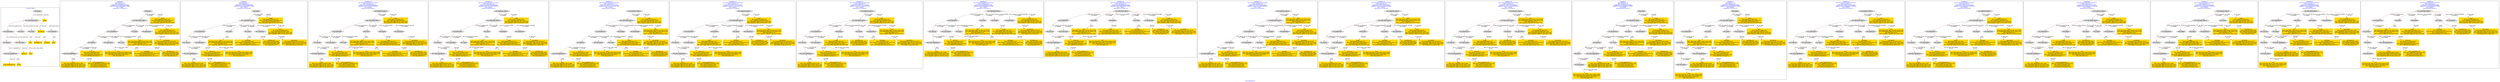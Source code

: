 digraph n0 {
fontcolor="blue"
remincross="true"
label="s16-s-hammer.xml"
subgraph cluster_0 {
label="1-correct model"
n2[style="filled",color="white",fillcolor="lightgray",label="E12_Production1"];
n3[style="filled",color="white",fillcolor="lightgray",label="E21_Person1"];
n4[style="filled",color="white",fillcolor="lightgray",label="E52_Time-Span1"];
n5[style="filled",color="white",fillcolor="lightgray",label="E82_Actor_Appellation1"];
n6[shape="plaintext",style="filled",fillcolor="gold",label="artist_uri"];
n7[style="filled",color="white",fillcolor="lightgray",label="E22_Man-Made_Object1"];
n8[style="filled",color="white",fillcolor="lightgray",label="E35_Title1"];
n9[style="filled",color="white",fillcolor="lightgray",label="E55_Type1"];
n10[shape="plaintext",style="filled",fillcolor="gold",label="description"];
n11[style="filled",color="white",fillcolor="lightgray",label="E78_Collection1"];
n12[shape="plaintext",style="filled",fillcolor="gold",label="title"];
n13[style="filled",color="white",fillcolor="lightgray",label="E38_Image1"];
n14[shape="plaintext",style="filled",fillcolor="gold",label="image"];
n15[shape="plaintext",style="filled",fillcolor="gold",label="year"];
n16[shape="plaintext",style="filled",fillcolor="gold",label="technique_uri"];
n17[shape="plaintext",style="filled",fillcolor="gold",label="technique"];
n18[shape="plaintext",style="filled",fillcolor="gold",label="name"];
n19[shape="plaintext",style="filled",fillcolor="gold",label="artist_appellation_uri"];
n20[shape="plaintext",style="filled",fillcolor="gold",label="artist"];
}
subgraph cluster_1 {
label="candidate 0\nlink coherence:1.0\nnode coherence:1.0\nconfidence:0.4250639085180894\nmapping score:0.5083546361726965\ncost:17.99907\n-precision:0.78-recall:0.78"
n22[style="filled",color="white",fillcolor="lightgray",label="E12_Production1"];
n23[style="filled",color="white",fillcolor="lightgray",label="E21_Person1"];
n24[style="filled",color="white",fillcolor="lightgray",label="E52_Time-Span2"];
n25[style="filled",color="white",fillcolor="lightgray",label="E55_Type1"];
n26[style="filled",color="white",fillcolor="lightgray",label="E82_Actor_Appellation1"];
n27[style="filled",color="white",fillcolor="lightgray",label="E22_Man-Made_Object1"];
n28[style="filled",color="white",fillcolor="lightgray",label="E35_Title1"];
n29[style="filled",color="white",fillcolor="lightgray",label="E8_Acquisition1"];
n30[style="filled",color="white",fillcolor="lightgray",label="E38_Image1"];
n31[shape="plaintext",style="filled",fillcolor="gold",label="technique\n[E55_Type,label,0.414]\n[E29_Design_or_Procedure,P3_has_note,0.313]\n[E57_Material,label,0.163]\n[E22_Man-Made_Object,P3_has_note,0.11]"];
n32[shape="plaintext",style="filled",fillcolor="gold",label="technique_uri\n[E55_Type,classLink,0.388]\n[E57_Material,classLink,0.286]\n[E74_Group,classLink,0.269]\n[E55_Type,label,0.057]"];
n33[shape="plaintext",style="filled",fillcolor="gold",label="artist_uri\n[E21_Person,classLink,0.354]\n[E39_Actor,classLink,0.291]\n[E82_Actor_Appellation,classLink,0.255]\n[E78_Collection,classLink,0.1]"];
n34[shape="plaintext",style="filled",fillcolor="gold",label="title\n[E22_Man-Made_Object,P3_has_note,0.316]\n[E73_Information_Object,P3_has_note,0.276]\n[E35_Title,label,0.213]\n[E33_Linguistic_Object,P3_has_note,0.194]"];
n35[shape="plaintext",style="filled",fillcolor="gold",label="artist\n[E82_Actor_Appellation,label,0.369]\n[E22_Man-Made_Object,P3_has_note,0.228]\n[E73_Information_Object,P3_has_note,0.222]\n[E33_Linguistic_Object,P3_has_note,0.181]"];
n36[shape="plaintext",style="filled",fillcolor="gold",label="year\n[E52_Time-Span,P82_at_some_time_within,0.459]\n[E52_Time-Span,P82a_begin_of_the_begin,0.294]\n[E12_Production,P3_has_note,0.127]\n[E35_Title,label,0.12]"];
n37[shape="plaintext",style="filled",fillcolor="gold",label="name\n[E78_Collection,label,0.35]\n[E78_Collection,classLink,0.263]\n[E22_Man-Made_Object,P3_has_note,0.203]\n[E33_Linguistic_Object,P3_has_note,0.184]"];
n38[shape="plaintext",style="filled",fillcolor="gold",label="image\n[E38_Image,classLink,0.741]\n[E22_Man-Made_Object,classLink,0.112]\n[E78_Collection,classLink,0.082]\n[E22_Man-Made_Object,P3_has_note,0.065]"];
n39[shape="plaintext",style="filled",fillcolor="gold",label="description\n[E8_Acquisition,P3_has_note,0.325]\n[E22_Man-Made_Object,P3_has_note,0.268]\n[E73_Information_Object,P3_has_note,0.223]\n[E30_Right,P3_has_note,0.185]"];
n40[shape="plaintext",style="filled",fillcolor="gold",label="artist_appellation_uri\n[E82_Actor_Appellation,classLink,0.784]\n[E21_Person,classLink,0.102]\n[E39_Actor,classLink,0.085]\n[E78_Collection,classLink,0.029]"];
}
subgraph cluster_2 {
label="candidate 1\nlink coherence:1.0\nnode coherence:1.0\nconfidence:0.4250639085180894\nmapping score:0.5083546361726965\ncost:17.99912\n-precision:0.83-recall:0.83"
n42[style="filled",color="white",fillcolor="lightgray",label="E12_Production1"];
n43[style="filled",color="white",fillcolor="lightgray",label="E21_Person1"];
n44[style="filled",color="white",fillcolor="lightgray",label="E52_Time-Span2"];
n45[style="filled",color="white",fillcolor="lightgray",label="E82_Actor_Appellation1"];
n46[style="filled",color="white",fillcolor="lightgray",label="E22_Man-Made_Object1"];
n47[style="filled",color="white",fillcolor="lightgray",label="E35_Title1"];
n48[style="filled",color="white",fillcolor="lightgray",label="E55_Type2"];
n49[style="filled",color="white",fillcolor="lightgray",label="E8_Acquisition1"];
n50[style="filled",color="white",fillcolor="lightgray",label="E38_Image1"];
n51[shape="plaintext",style="filled",fillcolor="gold",label="artist_uri\n[E21_Person,classLink,0.354]\n[E39_Actor,classLink,0.291]\n[E82_Actor_Appellation,classLink,0.255]\n[E78_Collection,classLink,0.1]"];
n52[shape="plaintext",style="filled",fillcolor="gold",label="title\n[E22_Man-Made_Object,P3_has_note,0.316]\n[E73_Information_Object,P3_has_note,0.276]\n[E35_Title,label,0.213]\n[E33_Linguistic_Object,P3_has_note,0.194]"];
n53[shape="plaintext",style="filled",fillcolor="gold",label="artist\n[E82_Actor_Appellation,label,0.369]\n[E22_Man-Made_Object,P3_has_note,0.228]\n[E73_Information_Object,P3_has_note,0.222]\n[E33_Linguistic_Object,P3_has_note,0.181]"];
n54[shape="plaintext",style="filled",fillcolor="gold",label="year\n[E52_Time-Span,P82_at_some_time_within,0.459]\n[E52_Time-Span,P82a_begin_of_the_begin,0.294]\n[E12_Production,P3_has_note,0.127]\n[E35_Title,label,0.12]"];
n55[shape="plaintext",style="filled",fillcolor="gold",label="name\n[E78_Collection,label,0.35]\n[E78_Collection,classLink,0.263]\n[E22_Man-Made_Object,P3_has_note,0.203]\n[E33_Linguistic_Object,P3_has_note,0.184]"];
n56[shape="plaintext",style="filled",fillcolor="gold",label="image\n[E38_Image,classLink,0.741]\n[E22_Man-Made_Object,classLink,0.112]\n[E78_Collection,classLink,0.082]\n[E22_Man-Made_Object,P3_has_note,0.065]"];
n57[shape="plaintext",style="filled",fillcolor="gold",label="technique\n[E55_Type,label,0.414]\n[E29_Design_or_Procedure,P3_has_note,0.313]\n[E57_Material,label,0.163]\n[E22_Man-Made_Object,P3_has_note,0.11]"];
n58[shape="plaintext",style="filled",fillcolor="gold",label="technique_uri\n[E55_Type,classLink,0.388]\n[E57_Material,classLink,0.286]\n[E74_Group,classLink,0.269]\n[E55_Type,label,0.057]"];
n59[shape="plaintext",style="filled",fillcolor="gold",label="description\n[E8_Acquisition,P3_has_note,0.325]\n[E22_Man-Made_Object,P3_has_note,0.268]\n[E73_Information_Object,P3_has_note,0.223]\n[E30_Right,P3_has_note,0.185]"];
n60[shape="plaintext",style="filled",fillcolor="gold",label="artist_appellation_uri\n[E82_Actor_Appellation,classLink,0.784]\n[E21_Person,classLink,0.102]\n[E39_Actor,classLink,0.085]\n[E78_Collection,classLink,0.029]"];
}
subgraph cluster_3 {
label="candidate 10\nlink coherence:0.9473684210526315\nnode coherence:1.0\nconfidence:0.4231680350098581\nmapping score:0.5077226783366194\ncost:18.99914\n-precision:0.68-recall:0.72"
n62[style="filled",color="white",fillcolor="lightgray",label="E12_Production1"];
n63[style="filled",color="white",fillcolor="lightgray",label="E21_Person1"];
n64[style="filled",color="white",fillcolor="lightgray",label="E52_Time-Span2"];
n65[style="filled",color="white",fillcolor="lightgray",label="E55_Type1"];
n66[style="filled",color="white",fillcolor="lightgray",label="E82_Actor_Appellation1"];
n67[style="filled",color="white",fillcolor="lightgray",label="E22_Man-Made_Object1"];
n68[style="filled",color="white",fillcolor="lightgray",label="E35_Title1"];
n69[style="filled",color="white",fillcolor="lightgray",label="E38_Image1"];
n70[style="filled",color="white",fillcolor="lightgray",label="E8_Acquisition1"];
n71[style="filled",color="white",fillcolor="lightgray",label="E33_Linguistic_Object2"];
n72[shape="plaintext",style="filled",fillcolor="gold",label="technique\n[E55_Type,label,0.414]\n[E29_Design_or_Procedure,P3_has_note,0.313]\n[E57_Material,label,0.163]\n[E22_Man-Made_Object,P3_has_note,0.11]"];
n73[shape="plaintext",style="filled",fillcolor="gold",label="technique_uri\n[E55_Type,classLink,0.388]\n[E57_Material,classLink,0.286]\n[E74_Group,classLink,0.269]\n[E55_Type,label,0.057]"];
n74[shape="plaintext",style="filled",fillcolor="gold",label="artist_uri\n[E21_Person,classLink,0.354]\n[E39_Actor,classLink,0.291]\n[E82_Actor_Appellation,classLink,0.255]\n[E78_Collection,classLink,0.1]"];
n75[shape="plaintext",style="filled",fillcolor="gold",label="title\n[E22_Man-Made_Object,P3_has_note,0.316]\n[E73_Information_Object,P3_has_note,0.276]\n[E35_Title,label,0.213]\n[E33_Linguistic_Object,P3_has_note,0.194]"];
n76[shape="plaintext",style="filled",fillcolor="gold",label="artist\n[E82_Actor_Appellation,label,0.369]\n[E22_Man-Made_Object,P3_has_note,0.228]\n[E73_Information_Object,P3_has_note,0.222]\n[E33_Linguistic_Object,P3_has_note,0.181]"];
n77[shape="plaintext",style="filled",fillcolor="gold",label="year\n[E52_Time-Span,P82_at_some_time_within,0.459]\n[E52_Time-Span,P82a_begin_of_the_begin,0.294]\n[E12_Production,P3_has_note,0.127]\n[E35_Title,label,0.12]"];
n78[shape="plaintext",style="filled",fillcolor="gold",label="name\n[E78_Collection,label,0.35]\n[E78_Collection,classLink,0.263]\n[E22_Man-Made_Object,P3_has_note,0.203]\n[E33_Linguistic_Object,P3_has_note,0.184]"];
n79[shape="plaintext",style="filled",fillcolor="gold",label="image\n[E38_Image,classLink,0.741]\n[E22_Man-Made_Object,classLink,0.112]\n[E78_Collection,classLink,0.082]\n[E22_Man-Made_Object,P3_has_note,0.065]"];
n80[shape="plaintext",style="filled",fillcolor="gold",label="description\n[E8_Acquisition,P3_has_note,0.325]\n[E22_Man-Made_Object,P3_has_note,0.268]\n[E73_Information_Object,P3_has_note,0.223]\n[E30_Right,P3_has_note,0.185]"];
n81[shape="plaintext",style="filled",fillcolor="gold",label="artist_appellation_uri\n[E82_Actor_Appellation,classLink,0.784]\n[E21_Person,classLink,0.102]\n[E39_Actor,classLink,0.085]\n[E78_Collection,classLink,0.029]"];
}
subgraph cluster_4 {
label="candidate 11\nlink coherence:0.9473684210526315\nnode coherence:1.0\nconfidence:0.4231680350098581\nmapping score:0.5077226783366194\ncost:18.99915\n-precision:0.68-recall:0.72"
n83[style="filled",color="white",fillcolor="lightgray",label="E12_Production1"];
n84[style="filled",color="white",fillcolor="lightgray",label="E21_Person1"];
n85[style="filled",color="white",fillcolor="lightgray",label="E52_Time-Span2"];
n86[style="filled",color="white",fillcolor="lightgray",label="E55_Type1"];
n87[style="filled",color="white",fillcolor="lightgray",label="E82_Actor_Appellation1"];
n88[style="filled",color="white",fillcolor="lightgray",label="E22_Man-Made_Object1"];
n89[style="filled",color="white",fillcolor="lightgray",label="E35_Title1"];
n90[style="filled",color="white",fillcolor="lightgray",label="E38_Image1"];
n91[style="filled",color="white",fillcolor="lightgray",label="E8_Acquisition1"];
n92[style="filled",color="white",fillcolor="lightgray",label="E33_Linguistic_Object1"];
n93[shape="plaintext",style="filled",fillcolor="gold",label="technique\n[E55_Type,label,0.414]\n[E29_Design_or_Procedure,P3_has_note,0.313]\n[E57_Material,label,0.163]\n[E22_Man-Made_Object,P3_has_note,0.11]"];
n94[shape="plaintext",style="filled",fillcolor="gold",label="name\n[E78_Collection,label,0.35]\n[E78_Collection,classLink,0.263]\n[E22_Man-Made_Object,P3_has_note,0.203]\n[E33_Linguistic_Object,P3_has_note,0.184]"];
n95[shape="plaintext",style="filled",fillcolor="gold",label="technique_uri\n[E55_Type,classLink,0.388]\n[E57_Material,classLink,0.286]\n[E74_Group,classLink,0.269]\n[E55_Type,label,0.057]"];
n96[shape="plaintext",style="filled",fillcolor="gold",label="artist_uri\n[E21_Person,classLink,0.354]\n[E39_Actor,classLink,0.291]\n[E82_Actor_Appellation,classLink,0.255]\n[E78_Collection,classLink,0.1]"];
n97[shape="plaintext",style="filled",fillcolor="gold",label="title\n[E22_Man-Made_Object,P3_has_note,0.316]\n[E73_Information_Object,P3_has_note,0.276]\n[E35_Title,label,0.213]\n[E33_Linguistic_Object,P3_has_note,0.194]"];
n98[shape="plaintext",style="filled",fillcolor="gold",label="artist\n[E82_Actor_Appellation,label,0.369]\n[E22_Man-Made_Object,P3_has_note,0.228]\n[E73_Information_Object,P3_has_note,0.222]\n[E33_Linguistic_Object,P3_has_note,0.181]"];
n99[shape="plaintext",style="filled",fillcolor="gold",label="year\n[E52_Time-Span,P82_at_some_time_within,0.459]\n[E52_Time-Span,P82a_begin_of_the_begin,0.294]\n[E12_Production,P3_has_note,0.127]\n[E35_Title,label,0.12]"];
n100[shape="plaintext",style="filled",fillcolor="gold",label="image\n[E38_Image,classLink,0.741]\n[E22_Man-Made_Object,classLink,0.112]\n[E78_Collection,classLink,0.082]\n[E22_Man-Made_Object,P3_has_note,0.065]"];
n101[shape="plaintext",style="filled",fillcolor="gold",label="description\n[E8_Acquisition,P3_has_note,0.325]\n[E22_Man-Made_Object,P3_has_note,0.268]\n[E73_Information_Object,P3_has_note,0.223]\n[E30_Right,P3_has_note,0.185]"];
n102[shape="plaintext",style="filled",fillcolor="gold",label="artist_appellation_uri\n[E82_Actor_Appellation,classLink,0.784]\n[E21_Person,classLink,0.102]\n[E39_Actor,classLink,0.085]\n[E78_Collection,classLink,0.029]"];
}
subgraph cluster_5 {
label="candidate 12\nlink coherence:0.9444444444444444\nnode coherence:1.0\nconfidence:0.43346773121420384\nmapping score:0.5111559104047346\ncost:17.99927\n-precision:0.61-recall:0.61"
n104[style="filled",color="white",fillcolor="lightgray",label="E12_Production1"];
n105[style="filled",color="white",fillcolor="lightgray",label="E21_Person1"];
n106[style="filled",color="white",fillcolor="lightgray",label="E52_Time-Span2"];
n107[style="filled",color="white",fillcolor="lightgray",label="E55_Type1"];
n108[style="filled",color="white",fillcolor="lightgray",label="E82_Actor_Appellation1"];
n109[style="filled",color="white",fillcolor="lightgray",label="E22_Man-Made_Object1"];
n110[style="filled",color="white",fillcolor="lightgray",label="E38_Image1"];
n111[style="filled",color="white",fillcolor="lightgray",label="E8_Acquisition1"];
n112[style="filled",color="white",fillcolor="lightgray",label="E33_Linguistic_Object2"];
n113[shape="plaintext",style="filled",fillcolor="gold",label="technique\n[E55_Type,label,0.414]\n[E29_Design_or_Procedure,P3_has_note,0.313]\n[E57_Material,label,0.163]\n[E22_Man-Made_Object,P3_has_note,0.11]"];
n114[shape="plaintext",style="filled",fillcolor="gold",label="technique_uri\n[E55_Type,classLink,0.388]\n[E57_Material,classLink,0.286]\n[E74_Group,classLink,0.269]\n[E55_Type,label,0.057]"];
n115[shape="plaintext",style="filled",fillcolor="gold",label="artist_uri\n[E21_Person,classLink,0.354]\n[E39_Actor,classLink,0.291]\n[E82_Actor_Appellation,classLink,0.255]\n[E78_Collection,classLink,0.1]"];
n116[shape="plaintext",style="filled",fillcolor="gold",label="artist\n[E82_Actor_Appellation,label,0.369]\n[E22_Man-Made_Object,P3_has_note,0.228]\n[E73_Information_Object,P3_has_note,0.222]\n[E33_Linguistic_Object,P3_has_note,0.181]"];
n117[shape="plaintext",style="filled",fillcolor="gold",label="year\n[E52_Time-Span,P82_at_some_time_within,0.459]\n[E52_Time-Span,P82a_begin_of_the_begin,0.294]\n[E12_Production,P3_has_note,0.127]\n[E35_Title,label,0.12]"];
n118[shape="plaintext",style="filled",fillcolor="gold",label="name\n[E78_Collection,label,0.35]\n[E78_Collection,classLink,0.263]\n[E22_Man-Made_Object,P3_has_note,0.203]\n[E33_Linguistic_Object,P3_has_note,0.184]"];
n119[shape="plaintext",style="filled",fillcolor="gold",label="image\n[E38_Image,classLink,0.741]\n[E22_Man-Made_Object,classLink,0.112]\n[E78_Collection,classLink,0.082]\n[E22_Man-Made_Object,P3_has_note,0.065]"];
n120[shape="plaintext",style="filled",fillcolor="gold",label="title\n[E22_Man-Made_Object,P3_has_note,0.316]\n[E73_Information_Object,P3_has_note,0.276]\n[E35_Title,label,0.213]\n[E33_Linguistic_Object,P3_has_note,0.194]"];
n121[shape="plaintext",style="filled",fillcolor="gold",label="description\n[E8_Acquisition,P3_has_note,0.325]\n[E22_Man-Made_Object,P3_has_note,0.268]\n[E73_Information_Object,P3_has_note,0.223]\n[E30_Right,P3_has_note,0.185]"];
n122[shape="plaintext",style="filled",fillcolor="gold",label="artist_appellation_uri\n[E82_Actor_Appellation,classLink,0.784]\n[E21_Person,classLink,0.102]\n[E39_Actor,classLink,0.085]\n[E78_Collection,classLink,0.029]"];
}
subgraph cluster_6 {
label="candidate 13\nlink coherence:0.9444444444444444\nnode coherence:1.0\nconfidence:0.43346773121420384\nmapping score:0.5111559104047346\ncost:17.99932\n-precision:0.67-recall:0.67"
n124[style="filled",color="white",fillcolor="lightgray",label="E12_Production1"];
n125[style="filled",color="white",fillcolor="lightgray",label="E21_Person1"];
n126[style="filled",color="white",fillcolor="lightgray",label="E52_Time-Span2"];
n127[style="filled",color="white",fillcolor="lightgray",label="E82_Actor_Appellation1"];
n128[style="filled",color="white",fillcolor="lightgray",label="E22_Man-Made_Object1"];
n129[style="filled",color="white",fillcolor="lightgray",label="E38_Image1"];
n130[style="filled",color="white",fillcolor="lightgray",label="E55_Type2"];
n131[style="filled",color="white",fillcolor="lightgray",label="E8_Acquisition1"];
n132[style="filled",color="white",fillcolor="lightgray",label="E33_Linguistic_Object2"];
n133[shape="plaintext",style="filled",fillcolor="gold",label="artist_uri\n[E21_Person,classLink,0.354]\n[E39_Actor,classLink,0.291]\n[E82_Actor_Appellation,classLink,0.255]\n[E78_Collection,classLink,0.1]"];
n134[shape="plaintext",style="filled",fillcolor="gold",label="artist\n[E82_Actor_Appellation,label,0.369]\n[E22_Man-Made_Object,P3_has_note,0.228]\n[E73_Information_Object,P3_has_note,0.222]\n[E33_Linguistic_Object,P3_has_note,0.181]"];
n135[shape="plaintext",style="filled",fillcolor="gold",label="year\n[E52_Time-Span,P82_at_some_time_within,0.459]\n[E52_Time-Span,P82a_begin_of_the_begin,0.294]\n[E12_Production,P3_has_note,0.127]\n[E35_Title,label,0.12]"];
n136[shape="plaintext",style="filled",fillcolor="gold",label="name\n[E78_Collection,label,0.35]\n[E78_Collection,classLink,0.263]\n[E22_Man-Made_Object,P3_has_note,0.203]\n[E33_Linguistic_Object,P3_has_note,0.184]"];
n137[shape="plaintext",style="filled",fillcolor="gold",label="image\n[E38_Image,classLink,0.741]\n[E22_Man-Made_Object,classLink,0.112]\n[E78_Collection,classLink,0.082]\n[E22_Man-Made_Object,P3_has_note,0.065]"];
n138[shape="plaintext",style="filled",fillcolor="gold",label="title\n[E22_Man-Made_Object,P3_has_note,0.316]\n[E73_Information_Object,P3_has_note,0.276]\n[E35_Title,label,0.213]\n[E33_Linguistic_Object,P3_has_note,0.194]"];
n139[shape="plaintext",style="filled",fillcolor="gold",label="technique\n[E55_Type,label,0.414]\n[E29_Design_or_Procedure,P3_has_note,0.313]\n[E57_Material,label,0.163]\n[E22_Man-Made_Object,P3_has_note,0.11]"];
n140[shape="plaintext",style="filled",fillcolor="gold",label="technique_uri\n[E55_Type,classLink,0.388]\n[E57_Material,classLink,0.286]\n[E74_Group,classLink,0.269]\n[E55_Type,label,0.057]"];
n141[shape="plaintext",style="filled",fillcolor="gold",label="description\n[E8_Acquisition,P3_has_note,0.325]\n[E22_Man-Made_Object,P3_has_note,0.268]\n[E73_Information_Object,P3_has_note,0.223]\n[E30_Right,P3_has_note,0.185]"];
n142[shape="plaintext",style="filled",fillcolor="gold",label="artist_appellation_uri\n[E82_Actor_Appellation,classLink,0.784]\n[E21_Person,classLink,0.102]\n[E39_Actor,classLink,0.085]\n[E78_Collection,classLink,0.029]"];
}
subgraph cluster_7 {
label="candidate 14\nlink coherence:0.9444444444444444\nnode coherence:1.0\nconfidence:0.43346773121420384\nmapping score:0.5111559104047346\ncost:17.99936\n-precision:0.67-recall:0.67"
n144[style="filled",color="white",fillcolor="lightgray",label="E12_Production1"];
n145[style="filled",color="white",fillcolor="lightgray",label="E21_Person1"];
n146[style="filled",color="white",fillcolor="lightgray",label="E52_Time-Span2"];
n147[style="filled",color="white",fillcolor="lightgray",label="E82_Actor_Appellation1"];
n148[style="filled",color="white",fillcolor="lightgray",label="E22_Man-Made_Object1"];
n149[style="filled",color="white",fillcolor="lightgray",label="E38_Image1"];
n150[style="filled",color="white",fillcolor="lightgray",label="E55_Type3"];
n151[style="filled",color="white",fillcolor="lightgray",label="E8_Acquisition1"];
n152[style="filled",color="white",fillcolor="lightgray",label="E33_Linguistic_Object2"];
n153[shape="plaintext",style="filled",fillcolor="gold",label="artist_uri\n[E21_Person,classLink,0.354]\n[E39_Actor,classLink,0.291]\n[E82_Actor_Appellation,classLink,0.255]\n[E78_Collection,classLink,0.1]"];
n154[shape="plaintext",style="filled",fillcolor="gold",label="technique_uri\n[E55_Type,classLink,0.388]\n[E57_Material,classLink,0.286]\n[E74_Group,classLink,0.269]\n[E55_Type,label,0.057]"];
n155[shape="plaintext",style="filled",fillcolor="gold",label="artist\n[E82_Actor_Appellation,label,0.369]\n[E22_Man-Made_Object,P3_has_note,0.228]\n[E73_Information_Object,P3_has_note,0.222]\n[E33_Linguistic_Object,P3_has_note,0.181]"];
n156[shape="plaintext",style="filled",fillcolor="gold",label="year\n[E52_Time-Span,P82_at_some_time_within,0.459]\n[E52_Time-Span,P82a_begin_of_the_begin,0.294]\n[E12_Production,P3_has_note,0.127]\n[E35_Title,label,0.12]"];
n157[shape="plaintext",style="filled",fillcolor="gold",label="name\n[E78_Collection,label,0.35]\n[E78_Collection,classLink,0.263]\n[E22_Man-Made_Object,P3_has_note,0.203]\n[E33_Linguistic_Object,P3_has_note,0.184]"];
n158[shape="plaintext",style="filled",fillcolor="gold",label="image\n[E38_Image,classLink,0.741]\n[E22_Man-Made_Object,classLink,0.112]\n[E78_Collection,classLink,0.082]\n[E22_Man-Made_Object,P3_has_note,0.065]"];
n159[shape="plaintext",style="filled",fillcolor="gold",label="title\n[E22_Man-Made_Object,P3_has_note,0.316]\n[E73_Information_Object,P3_has_note,0.276]\n[E35_Title,label,0.213]\n[E33_Linguistic_Object,P3_has_note,0.194]"];
n160[shape="plaintext",style="filled",fillcolor="gold",label="description\n[E8_Acquisition,P3_has_note,0.325]\n[E22_Man-Made_Object,P3_has_note,0.268]\n[E73_Information_Object,P3_has_note,0.223]\n[E30_Right,P3_has_note,0.185]"];
n161[shape="plaintext",style="filled",fillcolor="gold",label="technique\n[E55_Type,label,0.414]\n[E29_Design_or_Procedure,P3_has_note,0.313]\n[E57_Material,label,0.163]\n[E22_Man-Made_Object,P3_has_note,0.11]"];
n162[shape="plaintext",style="filled",fillcolor="gold",label="artist_appellation_uri\n[E82_Actor_Appellation,classLink,0.784]\n[E21_Person,classLink,0.102]\n[E39_Actor,classLink,0.085]\n[E78_Collection,classLink,0.029]"];
}
subgraph cluster_8 {
label="candidate 15\nlink coherence:0.9444444444444444\nnode coherence:1.0\nconfidence:0.4250639085180894\nmapping score:0.5083546361726965\ncost:17.99917\n-precision:0.72-recall:0.72"
n164[style="filled",color="white",fillcolor="lightgray",label="E12_Production1"];
n165[style="filled",color="white",fillcolor="lightgray",label="E21_Person1"];
n166[style="filled",color="white",fillcolor="lightgray",label="E52_Time-Span2"];
n167[style="filled",color="white",fillcolor="lightgray",label="E55_Type1"];
n168[style="filled",color="white",fillcolor="lightgray",label="E82_Actor_Appellation1"];
n169[style="filled",color="white",fillcolor="lightgray",label="E22_Man-Made_Object1"];
n170[style="filled",color="white",fillcolor="lightgray",label="E35_Title1"];
n171[style="filled",color="white",fillcolor="lightgray",label="E38_Image1"];
n172[style="filled",color="white",fillcolor="lightgray",label="E8_Acquisition1"];
n173[shape="plaintext",style="filled",fillcolor="gold",label="technique\n[E55_Type,label,0.414]\n[E29_Design_or_Procedure,P3_has_note,0.313]\n[E57_Material,label,0.163]\n[E22_Man-Made_Object,P3_has_note,0.11]"];
n174[shape="plaintext",style="filled",fillcolor="gold",label="technique_uri\n[E55_Type,classLink,0.388]\n[E57_Material,classLink,0.286]\n[E74_Group,classLink,0.269]\n[E55_Type,label,0.057]"];
n175[shape="plaintext",style="filled",fillcolor="gold",label="artist_uri\n[E21_Person,classLink,0.354]\n[E39_Actor,classLink,0.291]\n[E82_Actor_Appellation,classLink,0.255]\n[E78_Collection,classLink,0.1]"];
n176[shape="plaintext",style="filled",fillcolor="gold",label="title\n[E22_Man-Made_Object,P3_has_note,0.316]\n[E73_Information_Object,P3_has_note,0.276]\n[E35_Title,label,0.213]\n[E33_Linguistic_Object,P3_has_note,0.194]"];
n177[shape="plaintext",style="filled",fillcolor="gold",label="artist\n[E82_Actor_Appellation,label,0.369]\n[E22_Man-Made_Object,P3_has_note,0.228]\n[E73_Information_Object,P3_has_note,0.222]\n[E33_Linguistic_Object,P3_has_note,0.181]"];
n178[shape="plaintext",style="filled",fillcolor="gold",label="year\n[E52_Time-Span,P82_at_some_time_within,0.459]\n[E52_Time-Span,P82a_begin_of_the_begin,0.294]\n[E12_Production,P3_has_note,0.127]\n[E35_Title,label,0.12]"];
n179[shape="plaintext",style="filled",fillcolor="gold",label="name\n[E78_Collection,label,0.35]\n[E78_Collection,classLink,0.263]\n[E22_Man-Made_Object,P3_has_note,0.203]\n[E33_Linguistic_Object,P3_has_note,0.184]"];
n180[shape="plaintext",style="filled",fillcolor="gold",label="image\n[E38_Image,classLink,0.741]\n[E22_Man-Made_Object,classLink,0.112]\n[E78_Collection,classLink,0.082]\n[E22_Man-Made_Object,P3_has_note,0.065]"];
n181[shape="plaintext",style="filled",fillcolor="gold",label="description\n[E8_Acquisition,P3_has_note,0.325]\n[E22_Man-Made_Object,P3_has_note,0.268]\n[E73_Information_Object,P3_has_note,0.223]\n[E30_Right,P3_has_note,0.185]"];
n182[shape="plaintext",style="filled",fillcolor="gold",label="artist_appellation_uri\n[E82_Actor_Appellation,classLink,0.784]\n[E21_Person,classLink,0.102]\n[E39_Actor,classLink,0.085]\n[E78_Collection,classLink,0.029]"];
}
subgraph cluster_9 {
label="candidate 16\nlink coherence:0.9444444444444444\nnode coherence:1.0\nconfidence:0.4250639085180894\nmapping score:0.5083546361726965\ncost:17.99922\n-precision:0.78-recall:0.78"
n184[style="filled",color="white",fillcolor="lightgray",label="E12_Production1"];
n185[style="filled",color="white",fillcolor="lightgray",label="E21_Person1"];
n186[style="filled",color="white",fillcolor="lightgray",label="E52_Time-Span2"];
n187[style="filled",color="white",fillcolor="lightgray",label="E82_Actor_Appellation1"];
n188[style="filled",color="white",fillcolor="lightgray",label="E22_Man-Made_Object1"];
n189[style="filled",color="white",fillcolor="lightgray",label="E35_Title1"];
n190[style="filled",color="white",fillcolor="lightgray",label="E38_Image1"];
n191[style="filled",color="white",fillcolor="lightgray",label="E55_Type2"];
n192[style="filled",color="white",fillcolor="lightgray",label="E8_Acquisition1"];
n193[shape="plaintext",style="filled",fillcolor="gold",label="artist_uri\n[E21_Person,classLink,0.354]\n[E39_Actor,classLink,0.291]\n[E82_Actor_Appellation,classLink,0.255]\n[E78_Collection,classLink,0.1]"];
n194[shape="plaintext",style="filled",fillcolor="gold",label="title\n[E22_Man-Made_Object,P3_has_note,0.316]\n[E73_Information_Object,P3_has_note,0.276]\n[E35_Title,label,0.213]\n[E33_Linguistic_Object,P3_has_note,0.194]"];
n195[shape="plaintext",style="filled",fillcolor="gold",label="artist\n[E82_Actor_Appellation,label,0.369]\n[E22_Man-Made_Object,P3_has_note,0.228]\n[E73_Information_Object,P3_has_note,0.222]\n[E33_Linguistic_Object,P3_has_note,0.181]"];
n196[shape="plaintext",style="filled",fillcolor="gold",label="year\n[E52_Time-Span,P82_at_some_time_within,0.459]\n[E52_Time-Span,P82a_begin_of_the_begin,0.294]\n[E12_Production,P3_has_note,0.127]\n[E35_Title,label,0.12]"];
n197[shape="plaintext",style="filled",fillcolor="gold",label="name\n[E78_Collection,label,0.35]\n[E78_Collection,classLink,0.263]\n[E22_Man-Made_Object,P3_has_note,0.203]\n[E33_Linguistic_Object,P3_has_note,0.184]"];
n198[shape="plaintext",style="filled",fillcolor="gold",label="image\n[E38_Image,classLink,0.741]\n[E22_Man-Made_Object,classLink,0.112]\n[E78_Collection,classLink,0.082]\n[E22_Man-Made_Object,P3_has_note,0.065]"];
n199[shape="plaintext",style="filled",fillcolor="gold",label="technique\n[E55_Type,label,0.414]\n[E29_Design_or_Procedure,P3_has_note,0.313]\n[E57_Material,label,0.163]\n[E22_Man-Made_Object,P3_has_note,0.11]"];
n200[shape="plaintext",style="filled",fillcolor="gold",label="technique_uri\n[E55_Type,classLink,0.388]\n[E57_Material,classLink,0.286]\n[E74_Group,classLink,0.269]\n[E55_Type,label,0.057]"];
n201[shape="plaintext",style="filled",fillcolor="gold",label="description\n[E8_Acquisition,P3_has_note,0.325]\n[E22_Man-Made_Object,P3_has_note,0.268]\n[E73_Information_Object,P3_has_note,0.223]\n[E30_Right,P3_has_note,0.185]"];
n202[shape="plaintext",style="filled",fillcolor="gold",label="artist_appellation_uri\n[E82_Actor_Appellation,classLink,0.784]\n[E21_Person,classLink,0.102]\n[E39_Actor,classLink,0.085]\n[E78_Collection,classLink,0.029]"];
}
subgraph cluster_10 {
label="candidate 17\nlink coherence:0.9444444444444444\nnode coherence:1.0\nconfidence:0.42317339794780817\nmapping score:0.5077244659826028\ncost:17.99927\n-precision:0.61-recall:0.61"
n204[style="filled",color="white",fillcolor="lightgray",label="E12_Production1"];
n205[style="filled",color="white",fillcolor="lightgray",label="E21_Person1"];
n206[style="filled",color="white",fillcolor="lightgray",label="E52_Time-Span2"];
n207[style="filled",color="white",fillcolor="lightgray",label="E55_Type1"];
n208[style="filled",color="white",fillcolor="lightgray",label="E82_Actor_Appellation1"];
n209[style="filled",color="white",fillcolor="lightgray",label="E22_Man-Made_Object1"];
n210[style="filled",color="white",fillcolor="lightgray",label="E38_Image1"];
n211[style="filled",color="white",fillcolor="lightgray",label="E8_Acquisition1"];
n212[style="filled",color="white",fillcolor="lightgray",label="E33_Linguistic_Object2"];
n213[shape="plaintext",style="filled",fillcolor="gold",label="technique\n[E55_Type,label,0.414]\n[E29_Design_or_Procedure,P3_has_note,0.313]\n[E57_Material,label,0.163]\n[E22_Man-Made_Object,P3_has_note,0.11]"];
n214[shape="plaintext",style="filled",fillcolor="gold",label="technique_uri\n[E55_Type,classLink,0.388]\n[E57_Material,classLink,0.286]\n[E74_Group,classLink,0.269]\n[E55_Type,label,0.057]"];
n215[shape="plaintext",style="filled",fillcolor="gold",label="artist_uri\n[E21_Person,classLink,0.354]\n[E39_Actor,classLink,0.291]\n[E82_Actor_Appellation,classLink,0.255]\n[E78_Collection,classLink,0.1]"];
n216[shape="plaintext",style="filled",fillcolor="gold",label="artist\n[E82_Actor_Appellation,label,0.369]\n[E22_Man-Made_Object,P3_has_note,0.228]\n[E73_Information_Object,P3_has_note,0.222]\n[E33_Linguistic_Object,P3_has_note,0.181]"];
n217[shape="plaintext",style="filled",fillcolor="gold",label="year\n[E52_Time-Span,P82_at_some_time_within,0.459]\n[E52_Time-Span,P82a_begin_of_the_begin,0.294]\n[E12_Production,P3_has_note,0.127]\n[E35_Title,label,0.12]"];
n218[shape="plaintext",style="filled",fillcolor="gold",label="title\n[E22_Man-Made_Object,P3_has_note,0.316]\n[E73_Information_Object,P3_has_note,0.276]\n[E35_Title,label,0.213]\n[E33_Linguistic_Object,P3_has_note,0.194]"];
n219[shape="plaintext",style="filled",fillcolor="gold",label="name\n[E78_Collection,label,0.35]\n[E78_Collection,classLink,0.263]\n[E22_Man-Made_Object,P3_has_note,0.203]\n[E33_Linguistic_Object,P3_has_note,0.184]"];
n220[shape="plaintext",style="filled",fillcolor="gold",label="image\n[E38_Image,classLink,0.741]\n[E22_Man-Made_Object,classLink,0.112]\n[E78_Collection,classLink,0.082]\n[E22_Man-Made_Object,P3_has_note,0.065]"];
n221[shape="plaintext",style="filled",fillcolor="gold",label="description\n[E8_Acquisition,P3_has_note,0.325]\n[E22_Man-Made_Object,P3_has_note,0.268]\n[E73_Information_Object,P3_has_note,0.223]\n[E30_Right,P3_has_note,0.185]"];
n222[shape="plaintext",style="filled",fillcolor="gold",label="artist_appellation_uri\n[E82_Actor_Appellation,classLink,0.784]\n[E21_Person,classLink,0.102]\n[E39_Actor,classLink,0.085]\n[E78_Collection,classLink,0.029]"];
}
subgraph cluster_11 {
label="candidate 18\nlink coherence:0.9444444444444444\nnode coherence:1.0\nconfidence:0.42317339794780817\nmapping score:0.5077244659826028\ncost:17.99932\n-precision:0.67-recall:0.67"
n224[style="filled",color="white",fillcolor="lightgray",label="E12_Production1"];
n225[style="filled",color="white",fillcolor="lightgray",label="E21_Person1"];
n226[style="filled",color="white",fillcolor="lightgray",label="E52_Time-Span2"];
n227[style="filled",color="white",fillcolor="lightgray",label="E82_Actor_Appellation1"];
n228[style="filled",color="white",fillcolor="lightgray",label="E22_Man-Made_Object1"];
n229[style="filled",color="white",fillcolor="lightgray",label="E38_Image1"];
n230[style="filled",color="white",fillcolor="lightgray",label="E55_Type2"];
n231[style="filled",color="white",fillcolor="lightgray",label="E8_Acquisition1"];
n232[style="filled",color="white",fillcolor="lightgray",label="E33_Linguistic_Object2"];
n233[shape="plaintext",style="filled",fillcolor="gold",label="artist_uri\n[E21_Person,classLink,0.354]\n[E39_Actor,classLink,0.291]\n[E82_Actor_Appellation,classLink,0.255]\n[E78_Collection,classLink,0.1]"];
n234[shape="plaintext",style="filled",fillcolor="gold",label="artist\n[E82_Actor_Appellation,label,0.369]\n[E22_Man-Made_Object,P3_has_note,0.228]\n[E73_Information_Object,P3_has_note,0.222]\n[E33_Linguistic_Object,P3_has_note,0.181]"];
n235[shape="plaintext",style="filled",fillcolor="gold",label="year\n[E52_Time-Span,P82_at_some_time_within,0.459]\n[E52_Time-Span,P82a_begin_of_the_begin,0.294]\n[E12_Production,P3_has_note,0.127]\n[E35_Title,label,0.12]"];
n236[shape="plaintext",style="filled",fillcolor="gold",label="title\n[E22_Man-Made_Object,P3_has_note,0.316]\n[E73_Information_Object,P3_has_note,0.276]\n[E35_Title,label,0.213]\n[E33_Linguistic_Object,P3_has_note,0.194]"];
n237[shape="plaintext",style="filled",fillcolor="gold",label="name\n[E78_Collection,label,0.35]\n[E78_Collection,classLink,0.263]\n[E22_Man-Made_Object,P3_has_note,0.203]\n[E33_Linguistic_Object,P3_has_note,0.184]"];
n238[shape="plaintext",style="filled",fillcolor="gold",label="image\n[E38_Image,classLink,0.741]\n[E22_Man-Made_Object,classLink,0.112]\n[E78_Collection,classLink,0.082]\n[E22_Man-Made_Object,P3_has_note,0.065]"];
n239[shape="plaintext",style="filled",fillcolor="gold",label="technique\n[E55_Type,label,0.414]\n[E29_Design_or_Procedure,P3_has_note,0.313]\n[E57_Material,label,0.163]\n[E22_Man-Made_Object,P3_has_note,0.11]"];
n240[shape="plaintext",style="filled",fillcolor="gold",label="technique_uri\n[E55_Type,classLink,0.388]\n[E57_Material,classLink,0.286]\n[E74_Group,classLink,0.269]\n[E55_Type,label,0.057]"];
n241[shape="plaintext",style="filled",fillcolor="gold",label="description\n[E8_Acquisition,P3_has_note,0.325]\n[E22_Man-Made_Object,P3_has_note,0.268]\n[E73_Information_Object,P3_has_note,0.223]\n[E30_Right,P3_has_note,0.185]"];
n242[shape="plaintext",style="filled",fillcolor="gold",label="artist_appellation_uri\n[E82_Actor_Appellation,classLink,0.784]\n[E21_Person,classLink,0.102]\n[E39_Actor,classLink,0.085]\n[E78_Collection,classLink,0.029]"];
}
subgraph cluster_12 {
label="candidate 19\nlink coherence:0.9444444444444444\nnode coherence:1.0\nconfidence:0.42317339794780817\nmapping score:0.5077244659826028\ncost:17.99936\n-precision:0.67-recall:0.67"
n244[style="filled",color="white",fillcolor="lightgray",label="E12_Production1"];
n245[style="filled",color="white",fillcolor="lightgray",label="E21_Person1"];
n246[style="filled",color="white",fillcolor="lightgray",label="E52_Time-Span2"];
n247[style="filled",color="white",fillcolor="lightgray",label="E82_Actor_Appellation1"];
n248[style="filled",color="white",fillcolor="lightgray",label="E22_Man-Made_Object1"];
n249[style="filled",color="white",fillcolor="lightgray",label="E38_Image1"];
n250[style="filled",color="white",fillcolor="lightgray",label="E55_Type3"];
n251[style="filled",color="white",fillcolor="lightgray",label="E8_Acquisition1"];
n252[style="filled",color="white",fillcolor="lightgray",label="E33_Linguistic_Object2"];
n253[shape="plaintext",style="filled",fillcolor="gold",label="artist_uri\n[E21_Person,classLink,0.354]\n[E39_Actor,classLink,0.291]\n[E82_Actor_Appellation,classLink,0.255]\n[E78_Collection,classLink,0.1]"];
n254[shape="plaintext",style="filled",fillcolor="gold",label="technique_uri\n[E55_Type,classLink,0.388]\n[E57_Material,classLink,0.286]\n[E74_Group,classLink,0.269]\n[E55_Type,label,0.057]"];
n255[shape="plaintext",style="filled",fillcolor="gold",label="artist\n[E82_Actor_Appellation,label,0.369]\n[E22_Man-Made_Object,P3_has_note,0.228]\n[E73_Information_Object,P3_has_note,0.222]\n[E33_Linguistic_Object,P3_has_note,0.181]"];
n256[shape="plaintext",style="filled",fillcolor="gold",label="year\n[E52_Time-Span,P82_at_some_time_within,0.459]\n[E52_Time-Span,P82a_begin_of_the_begin,0.294]\n[E12_Production,P3_has_note,0.127]\n[E35_Title,label,0.12]"];
n257[shape="plaintext",style="filled",fillcolor="gold",label="title\n[E22_Man-Made_Object,P3_has_note,0.316]\n[E73_Information_Object,P3_has_note,0.276]\n[E35_Title,label,0.213]\n[E33_Linguistic_Object,P3_has_note,0.194]"];
n258[shape="plaintext",style="filled",fillcolor="gold",label="name\n[E78_Collection,label,0.35]\n[E78_Collection,classLink,0.263]\n[E22_Man-Made_Object,P3_has_note,0.203]\n[E33_Linguistic_Object,P3_has_note,0.184]"];
n259[shape="plaintext",style="filled",fillcolor="gold",label="image\n[E38_Image,classLink,0.741]\n[E22_Man-Made_Object,classLink,0.112]\n[E78_Collection,classLink,0.082]\n[E22_Man-Made_Object,P3_has_note,0.065]"];
n260[shape="plaintext",style="filled",fillcolor="gold",label="description\n[E8_Acquisition,P3_has_note,0.325]\n[E22_Man-Made_Object,P3_has_note,0.268]\n[E73_Information_Object,P3_has_note,0.223]\n[E30_Right,P3_has_note,0.185]"];
n261[shape="plaintext",style="filled",fillcolor="gold",label="technique\n[E55_Type,label,0.414]\n[E29_Design_or_Procedure,P3_has_note,0.313]\n[E57_Material,label,0.163]\n[E22_Man-Made_Object,P3_has_note,0.11]"];
n262[shape="plaintext",style="filled",fillcolor="gold",label="artist_appellation_uri\n[E82_Actor_Appellation,classLink,0.784]\n[E21_Person,classLink,0.102]\n[E39_Actor,classLink,0.085]\n[E78_Collection,classLink,0.029]"];
}
subgraph cluster_13 {
label="candidate 2\nlink coherence:1.0\nnode coherence:1.0\nconfidence:0.4250639085180894\nmapping score:0.5083546361726965\ncost:18.999\n-precision:0.68-recall:0.72"
n264[style="filled",color="white",fillcolor="lightgray",label="E12_Production1"];
n265[style="filled",color="white",fillcolor="lightgray",label="E21_Person1"];
n266[style="filled",color="white",fillcolor="lightgray",label="E55_Type1"];
n267[style="filled",color="white",fillcolor="lightgray",label="E67_Birth1"];
n268[style="filled",color="white",fillcolor="lightgray",label="E82_Actor_Appellation1"];
n269[style="filled",color="white",fillcolor="lightgray",label="E22_Man-Made_Object1"];
n270[style="filled",color="white",fillcolor="lightgray",label="E35_Title1"];
n271[style="filled",color="white",fillcolor="lightgray",label="E8_Acquisition1"];
n272[style="filled",color="white",fillcolor="lightgray",label="E38_Image1"];
n273[style="filled",color="white",fillcolor="lightgray",label="E52_Time-Span1"];
n274[shape="plaintext",style="filled",fillcolor="gold",label="technique\n[E55_Type,label,0.414]\n[E29_Design_or_Procedure,P3_has_note,0.313]\n[E57_Material,label,0.163]\n[E22_Man-Made_Object,P3_has_note,0.11]"];
n275[shape="plaintext",style="filled",fillcolor="gold",label="technique_uri\n[E55_Type,classLink,0.388]\n[E57_Material,classLink,0.286]\n[E74_Group,classLink,0.269]\n[E55_Type,label,0.057]"];
n276[shape="plaintext",style="filled",fillcolor="gold",label="artist_uri\n[E21_Person,classLink,0.354]\n[E39_Actor,classLink,0.291]\n[E82_Actor_Appellation,classLink,0.255]\n[E78_Collection,classLink,0.1]"];
n277[shape="plaintext",style="filled",fillcolor="gold",label="title\n[E22_Man-Made_Object,P3_has_note,0.316]\n[E73_Information_Object,P3_has_note,0.276]\n[E35_Title,label,0.213]\n[E33_Linguistic_Object,P3_has_note,0.194]"];
n278[shape="plaintext",style="filled",fillcolor="gold",label="artist\n[E82_Actor_Appellation,label,0.369]\n[E22_Man-Made_Object,P3_has_note,0.228]\n[E73_Information_Object,P3_has_note,0.222]\n[E33_Linguistic_Object,P3_has_note,0.181]"];
n279[shape="plaintext",style="filled",fillcolor="gold",label="year\n[E52_Time-Span,P82_at_some_time_within,0.459]\n[E52_Time-Span,P82a_begin_of_the_begin,0.294]\n[E12_Production,P3_has_note,0.127]\n[E35_Title,label,0.12]"];
n280[shape="plaintext",style="filled",fillcolor="gold",label="name\n[E78_Collection,label,0.35]\n[E78_Collection,classLink,0.263]\n[E22_Man-Made_Object,P3_has_note,0.203]\n[E33_Linguistic_Object,P3_has_note,0.184]"];
n281[shape="plaintext",style="filled",fillcolor="gold",label="image\n[E38_Image,classLink,0.741]\n[E22_Man-Made_Object,classLink,0.112]\n[E78_Collection,classLink,0.082]\n[E22_Man-Made_Object,P3_has_note,0.065]"];
n282[shape="plaintext",style="filled",fillcolor="gold",label="description\n[E8_Acquisition,P3_has_note,0.325]\n[E22_Man-Made_Object,P3_has_note,0.268]\n[E73_Information_Object,P3_has_note,0.223]\n[E30_Right,P3_has_note,0.185]"];
n283[shape="plaintext",style="filled",fillcolor="gold",label="artist_appellation_uri\n[E82_Actor_Appellation,classLink,0.784]\n[E21_Person,classLink,0.102]\n[E39_Actor,classLink,0.085]\n[E78_Collection,classLink,0.029]"];
}
subgraph cluster_14 {
label="candidate 3\nlink coherence:1.0\nnode coherence:1.0\nconfidence:0.4250639085180894\nmapping score:0.5083546361726965\ncost:18.99905\n-precision:0.74-recall:0.78"
n285[style="filled",color="white",fillcolor="lightgray",label="E12_Production1"];
n286[style="filled",color="white",fillcolor="lightgray",label="E21_Person1"];
n287[style="filled",color="white",fillcolor="lightgray",label="E67_Birth1"];
n288[style="filled",color="white",fillcolor="lightgray",label="E82_Actor_Appellation1"];
n289[style="filled",color="white",fillcolor="lightgray",label="E22_Man-Made_Object1"];
n290[style="filled",color="white",fillcolor="lightgray",label="E35_Title1"];
n291[style="filled",color="white",fillcolor="lightgray",label="E55_Type2"];
n292[style="filled",color="white",fillcolor="lightgray",label="E8_Acquisition1"];
n293[style="filled",color="white",fillcolor="lightgray",label="E38_Image1"];
n294[style="filled",color="white",fillcolor="lightgray",label="E52_Time-Span1"];
n295[shape="plaintext",style="filled",fillcolor="gold",label="artist_uri\n[E21_Person,classLink,0.354]\n[E39_Actor,classLink,0.291]\n[E82_Actor_Appellation,classLink,0.255]\n[E78_Collection,classLink,0.1]"];
n296[shape="plaintext",style="filled",fillcolor="gold",label="title\n[E22_Man-Made_Object,P3_has_note,0.316]\n[E73_Information_Object,P3_has_note,0.276]\n[E35_Title,label,0.213]\n[E33_Linguistic_Object,P3_has_note,0.194]"];
n297[shape="plaintext",style="filled",fillcolor="gold",label="artist\n[E82_Actor_Appellation,label,0.369]\n[E22_Man-Made_Object,P3_has_note,0.228]\n[E73_Information_Object,P3_has_note,0.222]\n[E33_Linguistic_Object,P3_has_note,0.181]"];
n298[shape="plaintext",style="filled",fillcolor="gold",label="year\n[E52_Time-Span,P82_at_some_time_within,0.459]\n[E52_Time-Span,P82a_begin_of_the_begin,0.294]\n[E12_Production,P3_has_note,0.127]\n[E35_Title,label,0.12]"];
n299[shape="plaintext",style="filled",fillcolor="gold",label="name\n[E78_Collection,label,0.35]\n[E78_Collection,classLink,0.263]\n[E22_Man-Made_Object,P3_has_note,0.203]\n[E33_Linguistic_Object,P3_has_note,0.184]"];
n300[shape="plaintext",style="filled",fillcolor="gold",label="image\n[E38_Image,classLink,0.741]\n[E22_Man-Made_Object,classLink,0.112]\n[E78_Collection,classLink,0.082]\n[E22_Man-Made_Object,P3_has_note,0.065]"];
n301[shape="plaintext",style="filled",fillcolor="gold",label="technique\n[E55_Type,label,0.414]\n[E29_Design_or_Procedure,P3_has_note,0.313]\n[E57_Material,label,0.163]\n[E22_Man-Made_Object,P3_has_note,0.11]"];
n302[shape="plaintext",style="filled",fillcolor="gold",label="technique_uri\n[E55_Type,classLink,0.388]\n[E57_Material,classLink,0.286]\n[E74_Group,classLink,0.269]\n[E55_Type,label,0.057]"];
n303[shape="plaintext",style="filled",fillcolor="gold",label="description\n[E8_Acquisition,P3_has_note,0.325]\n[E22_Man-Made_Object,P3_has_note,0.268]\n[E73_Information_Object,P3_has_note,0.223]\n[E30_Right,P3_has_note,0.185]"];
n304[shape="plaintext",style="filled",fillcolor="gold",label="artist_appellation_uri\n[E82_Actor_Appellation,classLink,0.784]\n[E21_Person,classLink,0.102]\n[E39_Actor,classLink,0.085]\n[E78_Collection,classLink,0.029]"];
}
subgraph cluster_15 {
label="candidate 4\nlink coherence:0.9473684210526315\nnode coherence:1.0\nconfidence:0.43346773121420384\nmapping score:0.49448924373806796\ncost:18.99923\n-precision:0.58-recall:0.61"
n306[style="filled",color="white",fillcolor="lightgray",label="E12_Production1"];
n307[style="filled",color="white",fillcolor="lightgray",label="E21_Person1"];
n308[style="filled",color="white",fillcolor="lightgray",label="E52_Time-Span2"];
n309[style="filled",color="white",fillcolor="lightgray",label="E55_Type1"];
n310[style="filled",color="white",fillcolor="lightgray",label="E82_Actor_Appellation1"];
n311[style="filled",color="white",fillcolor="lightgray",label="E22_Man-Made_Object1"];
n312[style="filled",color="white",fillcolor="lightgray",label="E38_Image1"];
n313[style="filled",color="white",fillcolor="lightgray",label="E55_Type2"];
n314[style="filled",color="white",fillcolor="lightgray",label="E8_Acquisition1"];
n315[style="filled",color="white",fillcolor="lightgray",label="E33_Linguistic_Object2"];
n316[shape="plaintext",style="filled",fillcolor="gold",label="technique_uri\n[E55_Type,classLink,0.388]\n[E57_Material,classLink,0.286]\n[E74_Group,classLink,0.269]\n[E55_Type,label,0.057]"];
n317[shape="plaintext",style="filled",fillcolor="gold",label="artist_uri\n[E21_Person,classLink,0.354]\n[E39_Actor,classLink,0.291]\n[E82_Actor_Appellation,classLink,0.255]\n[E78_Collection,classLink,0.1]"];
n318[shape="plaintext",style="filled",fillcolor="gold",label="artist\n[E82_Actor_Appellation,label,0.369]\n[E22_Man-Made_Object,P3_has_note,0.228]\n[E73_Information_Object,P3_has_note,0.222]\n[E33_Linguistic_Object,P3_has_note,0.181]"];
n319[shape="plaintext",style="filled",fillcolor="gold",label="year\n[E52_Time-Span,P82_at_some_time_within,0.459]\n[E52_Time-Span,P82a_begin_of_the_begin,0.294]\n[E12_Production,P3_has_note,0.127]\n[E35_Title,label,0.12]"];
n320[shape="plaintext",style="filled",fillcolor="gold",label="name\n[E78_Collection,label,0.35]\n[E78_Collection,classLink,0.263]\n[E22_Man-Made_Object,P3_has_note,0.203]\n[E33_Linguistic_Object,P3_has_note,0.184]"];
n321[shape="plaintext",style="filled",fillcolor="gold",label="image\n[E38_Image,classLink,0.741]\n[E22_Man-Made_Object,classLink,0.112]\n[E78_Collection,classLink,0.082]\n[E22_Man-Made_Object,P3_has_note,0.065]"];
n322[shape="plaintext",style="filled",fillcolor="gold",label="title\n[E22_Man-Made_Object,P3_has_note,0.316]\n[E73_Information_Object,P3_has_note,0.276]\n[E35_Title,label,0.213]\n[E33_Linguistic_Object,P3_has_note,0.194]"];
n323[shape="plaintext",style="filled",fillcolor="gold",label="technique\n[E55_Type,label,0.414]\n[E29_Design_or_Procedure,P3_has_note,0.313]\n[E57_Material,label,0.163]\n[E22_Man-Made_Object,P3_has_note,0.11]"];
n324[shape="plaintext",style="filled",fillcolor="gold",label="description\n[E8_Acquisition,P3_has_note,0.325]\n[E22_Man-Made_Object,P3_has_note,0.268]\n[E73_Information_Object,P3_has_note,0.223]\n[E30_Right,P3_has_note,0.185]"];
n325[shape="plaintext",style="filled",fillcolor="gold",label="artist_appellation_uri\n[E82_Actor_Appellation,classLink,0.784]\n[E21_Person,classLink,0.102]\n[E39_Actor,classLink,0.085]\n[E78_Collection,classLink,0.029]"];
}
subgraph cluster_16 {
label="candidate 5\nlink coherence:0.9473684210526315\nnode coherence:1.0\nconfidence:0.43346773121420384\nmapping score:0.49448924373806796\ncost:18.99927\n-precision:0.58-recall:0.61"
n327[style="filled",color="white",fillcolor="lightgray",label="E12_Production1"];
n328[style="filled",color="white",fillcolor="lightgray",label="E21_Person1"];
n329[style="filled",color="white",fillcolor="lightgray",label="E52_Time-Span2"];
n330[style="filled",color="white",fillcolor="lightgray",label="E55_Type1"];
n331[style="filled",color="white",fillcolor="lightgray",label="E82_Actor_Appellation1"];
n332[style="filled",color="white",fillcolor="lightgray",label="E22_Man-Made_Object1"];
n333[style="filled",color="white",fillcolor="lightgray",label="E38_Image1"];
n334[style="filled",color="white",fillcolor="lightgray",label="E55_Type3"];
n335[style="filled",color="white",fillcolor="lightgray",label="E8_Acquisition1"];
n336[style="filled",color="white",fillcolor="lightgray",label="E33_Linguistic_Object2"];
n337[shape="plaintext",style="filled",fillcolor="gold",label="technique_uri\n[E55_Type,classLink,0.388]\n[E57_Material,classLink,0.286]\n[E74_Group,classLink,0.269]\n[E55_Type,label,0.057]"];
n338[shape="plaintext",style="filled",fillcolor="gold",label="artist_uri\n[E21_Person,classLink,0.354]\n[E39_Actor,classLink,0.291]\n[E82_Actor_Appellation,classLink,0.255]\n[E78_Collection,classLink,0.1]"];
n339[shape="plaintext",style="filled",fillcolor="gold",label="artist\n[E82_Actor_Appellation,label,0.369]\n[E22_Man-Made_Object,P3_has_note,0.228]\n[E73_Information_Object,P3_has_note,0.222]\n[E33_Linguistic_Object,P3_has_note,0.181]"];
n340[shape="plaintext",style="filled",fillcolor="gold",label="year\n[E52_Time-Span,P82_at_some_time_within,0.459]\n[E52_Time-Span,P82a_begin_of_the_begin,0.294]\n[E12_Production,P3_has_note,0.127]\n[E35_Title,label,0.12]"];
n341[shape="plaintext",style="filled",fillcolor="gold",label="name\n[E78_Collection,label,0.35]\n[E78_Collection,classLink,0.263]\n[E22_Man-Made_Object,P3_has_note,0.203]\n[E33_Linguistic_Object,P3_has_note,0.184]"];
n342[shape="plaintext",style="filled",fillcolor="gold",label="image\n[E38_Image,classLink,0.741]\n[E22_Man-Made_Object,classLink,0.112]\n[E78_Collection,classLink,0.082]\n[E22_Man-Made_Object,P3_has_note,0.065]"];
n343[shape="plaintext",style="filled",fillcolor="gold",label="title\n[E22_Man-Made_Object,P3_has_note,0.316]\n[E73_Information_Object,P3_has_note,0.276]\n[E35_Title,label,0.213]\n[E33_Linguistic_Object,P3_has_note,0.194]"];
n344[shape="plaintext",style="filled",fillcolor="gold",label="description\n[E8_Acquisition,P3_has_note,0.325]\n[E22_Man-Made_Object,P3_has_note,0.268]\n[E73_Information_Object,P3_has_note,0.223]\n[E30_Right,P3_has_note,0.185]"];
n345[shape="plaintext",style="filled",fillcolor="gold",label="technique\n[E55_Type,label,0.414]\n[E29_Design_or_Procedure,P3_has_note,0.313]\n[E57_Material,label,0.163]\n[E22_Man-Made_Object,P3_has_note,0.11]"];
n346[shape="plaintext",style="filled",fillcolor="gold",label="artist_appellation_uri\n[E82_Actor_Appellation,classLink,0.784]\n[E21_Person,classLink,0.102]\n[E39_Actor,classLink,0.085]\n[E78_Collection,classLink,0.029]"];
}
subgraph cluster_17 {
label="candidate 6\nlink coherence:0.9473684210526315\nnode coherence:1.0\nconfidence:0.43346773121420384\nmapping score:0.49448924373806796\ncost:18.99932\n-precision:0.58-recall:0.61"
n348[style="filled",color="white",fillcolor="lightgray",label="E12_Production1"];
n349[style="filled",color="white",fillcolor="lightgray",label="E21_Person1"];
n350[style="filled",color="white",fillcolor="lightgray",label="E52_Time-Span2"];
n351[style="filled",color="white",fillcolor="lightgray",label="E82_Actor_Appellation1"];
n352[style="filled",color="white",fillcolor="lightgray",label="E22_Man-Made_Object1"];
n353[style="filled",color="white",fillcolor="lightgray",label="E38_Image1"];
n354[style="filled",color="white",fillcolor="lightgray",label="E55_Type2"];
n355[style="filled",color="white",fillcolor="lightgray",label="E55_Type3"];
n356[style="filled",color="white",fillcolor="lightgray",label="E8_Acquisition1"];
n357[style="filled",color="white",fillcolor="lightgray",label="E33_Linguistic_Object2"];
n358[shape="plaintext",style="filled",fillcolor="gold",label="artist_uri\n[E21_Person,classLink,0.354]\n[E39_Actor,classLink,0.291]\n[E82_Actor_Appellation,classLink,0.255]\n[E78_Collection,classLink,0.1]"];
n359[shape="plaintext",style="filled",fillcolor="gold",label="artist\n[E82_Actor_Appellation,label,0.369]\n[E22_Man-Made_Object,P3_has_note,0.228]\n[E73_Information_Object,P3_has_note,0.222]\n[E33_Linguistic_Object,P3_has_note,0.181]"];
n360[shape="plaintext",style="filled",fillcolor="gold",label="year\n[E52_Time-Span,P82_at_some_time_within,0.459]\n[E52_Time-Span,P82a_begin_of_the_begin,0.294]\n[E12_Production,P3_has_note,0.127]\n[E35_Title,label,0.12]"];
n361[shape="plaintext",style="filled",fillcolor="gold",label="name\n[E78_Collection,label,0.35]\n[E78_Collection,classLink,0.263]\n[E22_Man-Made_Object,P3_has_note,0.203]\n[E33_Linguistic_Object,P3_has_note,0.184]"];
n362[shape="plaintext",style="filled",fillcolor="gold",label="image\n[E38_Image,classLink,0.741]\n[E22_Man-Made_Object,classLink,0.112]\n[E78_Collection,classLink,0.082]\n[E22_Man-Made_Object,P3_has_note,0.065]"];
n363[shape="plaintext",style="filled",fillcolor="gold",label="title\n[E22_Man-Made_Object,P3_has_note,0.316]\n[E73_Information_Object,P3_has_note,0.276]\n[E35_Title,label,0.213]\n[E33_Linguistic_Object,P3_has_note,0.194]"];
n364[shape="plaintext",style="filled",fillcolor="gold",label="technique_uri\n[E55_Type,classLink,0.388]\n[E57_Material,classLink,0.286]\n[E74_Group,classLink,0.269]\n[E55_Type,label,0.057]"];
n365[shape="plaintext",style="filled",fillcolor="gold",label="description\n[E8_Acquisition,P3_has_note,0.325]\n[E22_Man-Made_Object,P3_has_note,0.268]\n[E73_Information_Object,P3_has_note,0.223]\n[E30_Right,P3_has_note,0.185]"];
n366[shape="plaintext",style="filled",fillcolor="gold",label="technique\n[E55_Type,label,0.414]\n[E29_Design_or_Procedure,P3_has_note,0.313]\n[E57_Material,label,0.163]\n[E22_Man-Made_Object,P3_has_note,0.11]"];
n367[shape="plaintext",style="filled",fillcolor="gold",label="artist_appellation_uri\n[E82_Actor_Appellation,classLink,0.784]\n[E21_Person,classLink,0.102]\n[E39_Actor,classLink,0.085]\n[E78_Collection,classLink,0.029]"];
}
subgraph cluster_18 {
label="candidate 7\nlink coherence:0.9473684210526315\nnode coherence:1.0\nconfidence:0.43346773121420384\nmapping score:0.49448924373806796\ncost:18.99936\n-precision:0.58-recall:0.61"
n369[style="filled",color="white",fillcolor="lightgray",label="E12_Production1"];
n370[style="filled",color="white",fillcolor="lightgray",label="E21_Person1"];
n371[style="filled",color="white",fillcolor="lightgray",label="E52_Time-Span2"];
n372[style="filled",color="white",fillcolor="lightgray",label="E82_Actor_Appellation1"];
n373[style="filled",color="white",fillcolor="lightgray",label="E22_Man-Made_Object1"];
n374[style="filled",color="white",fillcolor="lightgray",label="E38_Image1"];
n375[style="filled",color="white",fillcolor="lightgray",label="E55_Type3"];
n376[style="filled",color="white",fillcolor="lightgray",label="E8_Acquisition1"];
n377[style="filled",color="white",fillcolor="lightgray",label="E33_Linguistic_Object2"];
n378[style="filled",color="white",fillcolor="lightgray",label="E55_Type4"];
n379[shape="plaintext",style="filled",fillcolor="gold",label="artist_uri\n[E21_Person,classLink,0.354]\n[E39_Actor,classLink,0.291]\n[E82_Actor_Appellation,classLink,0.255]\n[E78_Collection,classLink,0.1]"];
n380[shape="plaintext",style="filled",fillcolor="gold",label="artist\n[E82_Actor_Appellation,label,0.369]\n[E22_Man-Made_Object,P3_has_note,0.228]\n[E73_Information_Object,P3_has_note,0.222]\n[E33_Linguistic_Object,P3_has_note,0.181]"];
n381[shape="plaintext",style="filled",fillcolor="gold",label="technique_uri\n[E55_Type,classLink,0.388]\n[E57_Material,classLink,0.286]\n[E74_Group,classLink,0.269]\n[E55_Type,label,0.057]"];
n382[shape="plaintext",style="filled",fillcolor="gold",label="year\n[E52_Time-Span,P82_at_some_time_within,0.459]\n[E52_Time-Span,P82a_begin_of_the_begin,0.294]\n[E12_Production,P3_has_note,0.127]\n[E35_Title,label,0.12]"];
n383[shape="plaintext",style="filled",fillcolor="gold",label="name\n[E78_Collection,label,0.35]\n[E78_Collection,classLink,0.263]\n[E22_Man-Made_Object,P3_has_note,0.203]\n[E33_Linguistic_Object,P3_has_note,0.184]"];
n384[shape="plaintext",style="filled",fillcolor="gold",label="image\n[E38_Image,classLink,0.741]\n[E22_Man-Made_Object,classLink,0.112]\n[E78_Collection,classLink,0.082]\n[E22_Man-Made_Object,P3_has_note,0.065]"];
n385[shape="plaintext",style="filled",fillcolor="gold",label="title\n[E22_Man-Made_Object,P3_has_note,0.316]\n[E73_Information_Object,P3_has_note,0.276]\n[E35_Title,label,0.213]\n[E33_Linguistic_Object,P3_has_note,0.194]"];
n386[shape="plaintext",style="filled",fillcolor="gold",label="description\n[E8_Acquisition,P3_has_note,0.325]\n[E22_Man-Made_Object,P3_has_note,0.268]\n[E73_Information_Object,P3_has_note,0.223]\n[E30_Right,P3_has_note,0.185]"];
n387[shape="plaintext",style="filled",fillcolor="gold",label="technique\n[E55_Type,label,0.414]\n[E29_Design_or_Procedure,P3_has_note,0.313]\n[E57_Material,label,0.163]\n[E22_Man-Made_Object,P3_has_note,0.11]"];
n388[shape="plaintext",style="filled",fillcolor="gold",label="artist_appellation_uri\n[E82_Actor_Appellation,classLink,0.784]\n[E21_Person,classLink,0.102]\n[E39_Actor,classLink,0.085]\n[E78_Collection,classLink,0.029]"];
}
subgraph cluster_19 {
label="candidate 8\nlink coherence:0.9473684210526315\nnode coherence:1.0\nconfidence:0.4250639085180894\nmapping score:0.5083546361726965\ncost:18.9991\n-precision:0.63-recall:0.67"
n390[style="filled",color="white",fillcolor="lightgray",label="E12_Production1"];
n391[style="filled",color="white",fillcolor="lightgray",label="E21_Person1"];
n392[style="filled",color="white",fillcolor="lightgray",label="E55_Type1"];
n393[style="filled",color="white",fillcolor="lightgray",label="E67_Birth1"];
n394[style="filled",color="white",fillcolor="lightgray",label="E82_Actor_Appellation1"];
n395[style="filled",color="white",fillcolor="lightgray",label="E22_Man-Made_Object1"];
n396[style="filled",color="white",fillcolor="lightgray",label="E35_Title1"];
n397[style="filled",color="white",fillcolor="lightgray",label="E38_Image1"];
n398[style="filled",color="white",fillcolor="lightgray",label="E8_Acquisition1"];
n399[style="filled",color="white",fillcolor="lightgray",label="E52_Time-Span1"];
n400[shape="plaintext",style="filled",fillcolor="gold",label="technique\n[E55_Type,label,0.414]\n[E29_Design_or_Procedure,P3_has_note,0.313]\n[E57_Material,label,0.163]\n[E22_Man-Made_Object,P3_has_note,0.11]"];
n401[shape="plaintext",style="filled",fillcolor="gold",label="technique_uri\n[E55_Type,classLink,0.388]\n[E57_Material,classLink,0.286]\n[E74_Group,classLink,0.269]\n[E55_Type,label,0.057]"];
n402[shape="plaintext",style="filled",fillcolor="gold",label="artist_uri\n[E21_Person,classLink,0.354]\n[E39_Actor,classLink,0.291]\n[E82_Actor_Appellation,classLink,0.255]\n[E78_Collection,classLink,0.1]"];
n403[shape="plaintext",style="filled",fillcolor="gold",label="title\n[E22_Man-Made_Object,P3_has_note,0.316]\n[E73_Information_Object,P3_has_note,0.276]\n[E35_Title,label,0.213]\n[E33_Linguistic_Object,P3_has_note,0.194]"];
n404[shape="plaintext",style="filled",fillcolor="gold",label="artist\n[E82_Actor_Appellation,label,0.369]\n[E22_Man-Made_Object,P3_has_note,0.228]\n[E73_Information_Object,P3_has_note,0.222]\n[E33_Linguistic_Object,P3_has_note,0.181]"];
n405[shape="plaintext",style="filled",fillcolor="gold",label="year\n[E52_Time-Span,P82_at_some_time_within,0.459]\n[E52_Time-Span,P82a_begin_of_the_begin,0.294]\n[E12_Production,P3_has_note,0.127]\n[E35_Title,label,0.12]"];
n406[shape="plaintext",style="filled",fillcolor="gold",label="name\n[E78_Collection,label,0.35]\n[E78_Collection,classLink,0.263]\n[E22_Man-Made_Object,P3_has_note,0.203]\n[E33_Linguistic_Object,P3_has_note,0.184]"];
n407[shape="plaintext",style="filled",fillcolor="gold",label="image\n[E38_Image,classLink,0.741]\n[E22_Man-Made_Object,classLink,0.112]\n[E78_Collection,classLink,0.082]\n[E22_Man-Made_Object,P3_has_note,0.065]"];
n408[shape="plaintext",style="filled",fillcolor="gold",label="description\n[E8_Acquisition,P3_has_note,0.325]\n[E22_Man-Made_Object,P3_has_note,0.268]\n[E73_Information_Object,P3_has_note,0.223]\n[E30_Right,P3_has_note,0.185]"];
n409[shape="plaintext",style="filled",fillcolor="gold",label="artist_appellation_uri\n[E82_Actor_Appellation,classLink,0.784]\n[E21_Person,classLink,0.102]\n[E39_Actor,classLink,0.085]\n[E78_Collection,classLink,0.029]"];
}
subgraph cluster_20 {
label="candidate 9\nlink coherence:0.9473684210526315\nnode coherence:1.0\nconfidence:0.4250639085180894\nmapping score:0.5083546361726965\ncost:18.99915\n-precision:0.68-recall:0.72"
n411[style="filled",color="white",fillcolor="lightgray",label="E12_Production1"];
n412[style="filled",color="white",fillcolor="lightgray",label="E21_Person1"];
n413[style="filled",color="white",fillcolor="lightgray",label="E67_Birth1"];
n414[style="filled",color="white",fillcolor="lightgray",label="E82_Actor_Appellation1"];
n415[style="filled",color="white",fillcolor="lightgray",label="E22_Man-Made_Object1"];
n416[style="filled",color="white",fillcolor="lightgray",label="E35_Title1"];
n417[style="filled",color="white",fillcolor="lightgray",label="E38_Image1"];
n418[style="filled",color="white",fillcolor="lightgray",label="E55_Type2"];
n419[style="filled",color="white",fillcolor="lightgray",label="E8_Acquisition1"];
n420[style="filled",color="white",fillcolor="lightgray",label="E52_Time-Span1"];
n421[shape="plaintext",style="filled",fillcolor="gold",label="artist_uri\n[E21_Person,classLink,0.354]\n[E39_Actor,classLink,0.291]\n[E82_Actor_Appellation,classLink,0.255]\n[E78_Collection,classLink,0.1]"];
n422[shape="plaintext",style="filled",fillcolor="gold",label="title\n[E22_Man-Made_Object,P3_has_note,0.316]\n[E73_Information_Object,P3_has_note,0.276]\n[E35_Title,label,0.213]\n[E33_Linguistic_Object,P3_has_note,0.194]"];
n423[shape="plaintext",style="filled",fillcolor="gold",label="artist\n[E82_Actor_Appellation,label,0.369]\n[E22_Man-Made_Object,P3_has_note,0.228]\n[E73_Information_Object,P3_has_note,0.222]\n[E33_Linguistic_Object,P3_has_note,0.181]"];
n424[shape="plaintext",style="filled",fillcolor="gold",label="year\n[E52_Time-Span,P82_at_some_time_within,0.459]\n[E52_Time-Span,P82a_begin_of_the_begin,0.294]\n[E12_Production,P3_has_note,0.127]\n[E35_Title,label,0.12]"];
n425[shape="plaintext",style="filled",fillcolor="gold",label="name\n[E78_Collection,label,0.35]\n[E78_Collection,classLink,0.263]\n[E22_Man-Made_Object,P3_has_note,0.203]\n[E33_Linguistic_Object,P3_has_note,0.184]"];
n426[shape="plaintext",style="filled",fillcolor="gold",label="image\n[E38_Image,classLink,0.741]\n[E22_Man-Made_Object,classLink,0.112]\n[E78_Collection,classLink,0.082]\n[E22_Man-Made_Object,P3_has_note,0.065]"];
n427[shape="plaintext",style="filled",fillcolor="gold",label="technique\n[E55_Type,label,0.414]\n[E29_Design_or_Procedure,P3_has_note,0.313]\n[E57_Material,label,0.163]\n[E22_Man-Made_Object,P3_has_note,0.11]"];
n428[shape="plaintext",style="filled",fillcolor="gold",label="technique_uri\n[E55_Type,classLink,0.388]\n[E57_Material,classLink,0.286]\n[E74_Group,classLink,0.269]\n[E55_Type,label,0.057]"];
n429[shape="plaintext",style="filled",fillcolor="gold",label="description\n[E8_Acquisition,P3_has_note,0.325]\n[E22_Man-Made_Object,P3_has_note,0.268]\n[E73_Information_Object,P3_has_note,0.223]\n[E30_Right,P3_has_note,0.185]"];
n430[shape="plaintext",style="filled",fillcolor="gold",label="artist_appellation_uri\n[E82_Actor_Appellation,classLink,0.784]\n[E21_Person,classLink,0.102]\n[E39_Actor,classLink,0.085]\n[E78_Collection,classLink,0.029]"];
}
n2 -> n3[color="brown",fontcolor="black",label="P14_carried_out_by"]
n2 -> n4[color="brown",fontcolor="black",label="P4_has_time-span"]
n3 -> n5[color="brown",fontcolor="black",label="P131_is_identified_by"]
n3 -> n6[color="brown",fontcolor="black",label="classLink"]
n7 -> n8[color="brown",fontcolor="black",label="P102_has_title"]
n7 -> n2[color="brown",fontcolor="black",label="P108i_was_produced_by"]
n7 -> n9[color="brown",fontcolor="black",label="P2_has_type"]
n7 -> n10[color="brown",fontcolor="black",label="P3_has_note"]
n7 -> n11[color="brown",fontcolor="black",label="P46i_forms_part_of"]
n8 -> n12[color="brown",fontcolor="black",label="label"]
n13 -> n7[color="brown",fontcolor="black",label="P138_represents"]
n13 -> n14[color="brown",fontcolor="black",label="classLink"]
n4 -> n15[color="brown",fontcolor="black",label="P82_at_some_time_within"]
n9 -> n16[color="brown",fontcolor="black",label="classLink"]
n9 -> n17[color="brown",fontcolor="black",label="label"]
n11 -> n18[color="brown",fontcolor="black",label="label"]
n5 -> n19[color="brown",fontcolor="black",label="classLink"]
n5 -> n20[color="brown",fontcolor="black",label="label"]
n22 -> n23[color="brown",fontcolor="black",label="P14_carried_out_by\nw=0.99986"]
n22 -> n24[color="brown",fontcolor="black",label="P4_has_time-span\nw=0.99991"]
n22 -> n25[color="brown",fontcolor="black",label="P32_used_general_technique\nw=0.99991"]
n23 -> n26[color="brown",fontcolor="black",label="P131_is_identified_by\nw=0.99986"]
n27 -> n22[color="brown",fontcolor="black",label="P108i_was_produced_by\nw=0.99985"]
n27 -> n28[color="brown",fontcolor="black",label="P102_has_title\nw=0.99987"]
n27 -> n29[color="brown",fontcolor="black",label="P24i_changed_ownership_through\nw=0.99991"]
n30 -> n27[color="brown",fontcolor="black",label="P138_represents\nw=0.9999"]
n25 -> n31[color="brown",fontcolor="black",label="label\nw=1.0"]
n25 -> n32[color="brown",fontcolor="black",label="classLink\nw=1.0"]
n23 -> n33[color="brown",fontcolor="black",label="classLink\nw=1.0"]
n28 -> n34[color="brown",fontcolor="black",label="label\nw=1.0"]
n26 -> n35[color="brown",fontcolor="black",label="label\nw=1.0"]
n24 -> n36[color="brown",fontcolor="black",label="P82_at_some_time_within\nw=1.0"]
n27 -> n37[color="brown",fontcolor="black",label="P3_has_note\nw=1.0"]
n30 -> n38[color="brown",fontcolor="black",label="classLink\nw=1.0"]
n29 -> n39[color="brown",fontcolor="black",label="P3_has_note\nw=1.0"]
n26 -> n40[color="brown",fontcolor="black",label="classLink\nw=1.0"]
n42 -> n43[color="brown",fontcolor="black",label="P14_carried_out_by\nw=0.99986"]
n42 -> n44[color="brown",fontcolor="black",label="P4_has_time-span\nw=0.99991"]
n43 -> n45[color="brown",fontcolor="black",label="P131_is_identified_by\nw=0.99986"]
n46 -> n42[color="brown",fontcolor="black",label="P108i_was_produced_by\nw=0.99985"]
n46 -> n47[color="brown",fontcolor="black",label="P102_has_title\nw=0.99987"]
n46 -> n48[color="brown",fontcolor="black",label="P2_has_type\nw=0.99996"]
n46 -> n49[color="brown",fontcolor="black",label="P24i_changed_ownership_through\nw=0.99991"]
n50 -> n46[color="brown",fontcolor="black",label="P138_represents\nw=0.9999"]
n43 -> n51[color="brown",fontcolor="black",label="classLink\nw=1.0"]
n47 -> n52[color="brown",fontcolor="black",label="label\nw=1.0"]
n45 -> n53[color="brown",fontcolor="black",label="label\nw=1.0"]
n44 -> n54[color="brown",fontcolor="black",label="P82_at_some_time_within\nw=1.0"]
n46 -> n55[color="brown",fontcolor="black",label="P3_has_note\nw=1.0"]
n50 -> n56[color="brown",fontcolor="black",label="classLink\nw=1.0"]
n48 -> n57[color="brown",fontcolor="black",label="label\nw=1.0"]
n48 -> n58[color="brown",fontcolor="black",label="classLink\nw=1.0"]
n49 -> n59[color="brown",fontcolor="black",label="P3_has_note\nw=1.0"]
n45 -> n60[color="brown",fontcolor="black",label="classLink\nw=1.0"]
n62 -> n63[color="brown",fontcolor="black",label="P14_carried_out_by\nw=0.99986"]
n62 -> n64[color="brown",fontcolor="black",label="P4_has_time-span\nw=0.99991"]
n62 -> n65[color="brown",fontcolor="black",label="P32_used_general_technique\nw=0.99991"]
n63 -> n66[color="brown",fontcolor="black",label="P131_is_identified_by\nw=0.99986"]
n67 -> n62[color="brown",fontcolor="black",label="P108i_was_produced_by\nw=0.99985"]
n67 -> n68[color="brown",fontcolor="black",label="P102_has_title\nw=0.99987"]
n67 -> n69[color="brown",fontcolor="black",label="P138i_has_representation\nw=1.0"]
n67 -> n70[color="brown",fontcolor="black",label="P24i_changed_ownership_through\nw=0.99991"]
n71 -> n67[color="brown",fontcolor="black",label="P129_is_about\nw=0.99997"]
n65 -> n72[color="brown",fontcolor="black",label="label\nw=1.0"]
n65 -> n73[color="brown",fontcolor="black",label="classLink\nw=1.0"]
n63 -> n74[color="brown",fontcolor="black",label="classLink\nw=1.0"]
n68 -> n75[color="brown",fontcolor="black",label="label\nw=1.0"]
n66 -> n76[color="brown",fontcolor="black",label="label\nw=1.0"]
n64 -> n77[color="brown",fontcolor="black",label="P82_at_some_time_within\nw=1.0"]
n71 -> n78[color="brown",fontcolor="black",label="P3_has_note\nw=1.0"]
n69 -> n79[color="brown",fontcolor="black",label="classLink\nw=1.0"]
n70 -> n80[color="brown",fontcolor="black",label="P3_has_note\nw=1.0"]
n66 -> n81[color="brown",fontcolor="black",label="classLink\nw=1.0"]
n83 -> n84[color="brown",fontcolor="black",label="P14_carried_out_by\nw=0.99986"]
n83 -> n85[color="brown",fontcolor="black",label="P4_has_time-span\nw=0.99991"]
n83 -> n86[color="brown",fontcolor="black",label="P32_used_general_technique\nw=0.99991"]
n84 -> n87[color="brown",fontcolor="black",label="P131_is_identified_by\nw=0.99986"]
n88 -> n83[color="brown",fontcolor="black",label="P108i_was_produced_by\nw=0.99985"]
n88 -> n89[color="brown",fontcolor="black",label="P102_has_title\nw=0.99987"]
n88 -> n90[color="brown",fontcolor="black",label="P138i_has_representation\nw=1.0"]
n88 -> n91[color="brown",fontcolor="black",label="P24i_changed_ownership_through\nw=0.99991"]
n92 -> n88[color="brown",fontcolor="black",label="P129_is_about\nw=0.99998"]
n86 -> n93[color="brown",fontcolor="black",label="label\nw=1.0"]
n92 -> n94[color="brown",fontcolor="black",label="P3_has_note\nw=1.0"]
n86 -> n95[color="brown",fontcolor="black",label="classLink\nw=1.0"]
n84 -> n96[color="brown",fontcolor="black",label="classLink\nw=1.0"]
n89 -> n97[color="brown",fontcolor="black",label="label\nw=1.0"]
n87 -> n98[color="brown",fontcolor="black",label="label\nw=1.0"]
n85 -> n99[color="brown",fontcolor="black",label="P82_at_some_time_within\nw=1.0"]
n90 -> n100[color="brown",fontcolor="black",label="classLink\nw=1.0"]
n91 -> n101[color="brown",fontcolor="black",label="P3_has_note\nw=1.0"]
n87 -> n102[color="brown",fontcolor="black",label="classLink\nw=1.0"]
n104 -> n105[color="brown",fontcolor="black",label="P14_carried_out_by\nw=0.99986"]
n104 -> n106[color="brown",fontcolor="black",label="P4_has_time-span\nw=0.99991"]
n104 -> n107[color="brown",fontcolor="black",label="P32_used_general_technique\nw=0.99991"]
n105 -> n108[color="brown",fontcolor="black",label="P131_is_identified_by\nw=0.99986"]
n109 -> n104[color="brown",fontcolor="black",label="P108i_was_produced_by\nw=0.99985"]
n109 -> n110[color="brown",fontcolor="black",label="P138i_has_representation\nw=1.0"]
n109 -> n111[color="brown",fontcolor="black",label="P24i_changed_ownership_through\nw=0.99991"]
n112 -> n109[color="brown",fontcolor="black",label="P129_is_about\nw=0.99997"]
n107 -> n113[color="brown",fontcolor="black",label="label\nw=1.0"]
n107 -> n114[color="brown",fontcolor="black",label="classLink\nw=1.0"]
n105 -> n115[color="brown",fontcolor="black",label="classLink\nw=1.0"]
n108 -> n116[color="brown",fontcolor="black",label="label\nw=1.0"]
n106 -> n117[color="brown",fontcolor="black",label="P82_at_some_time_within\nw=1.0"]
n112 -> n118[color="brown",fontcolor="black",label="P3_has_note\nw=1.0"]
n110 -> n119[color="brown",fontcolor="black",label="classLink\nw=1.0"]
n109 -> n120[color="brown",fontcolor="black",label="P3_has_note\nw=1.0"]
n111 -> n121[color="brown",fontcolor="black",label="P3_has_note\nw=1.0"]
n108 -> n122[color="brown",fontcolor="black",label="classLink\nw=1.0"]
n124 -> n125[color="brown",fontcolor="black",label="P14_carried_out_by\nw=0.99986"]
n124 -> n126[color="brown",fontcolor="black",label="P4_has_time-span\nw=0.99991"]
n125 -> n127[color="brown",fontcolor="black",label="P131_is_identified_by\nw=0.99986"]
n128 -> n124[color="brown",fontcolor="black",label="P108i_was_produced_by\nw=0.99985"]
n128 -> n129[color="brown",fontcolor="black",label="P138i_has_representation\nw=1.0"]
n128 -> n130[color="brown",fontcolor="black",label="P2_has_type\nw=0.99996"]
n128 -> n131[color="brown",fontcolor="black",label="P24i_changed_ownership_through\nw=0.99991"]
n132 -> n128[color="brown",fontcolor="black",label="P129_is_about\nw=0.99997"]
n125 -> n133[color="brown",fontcolor="black",label="classLink\nw=1.0"]
n127 -> n134[color="brown",fontcolor="black",label="label\nw=1.0"]
n126 -> n135[color="brown",fontcolor="black",label="P82_at_some_time_within\nw=1.0"]
n132 -> n136[color="brown",fontcolor="black",label="P3_has_note\nw=1.0"]
n129 -> n137[color="brown",fontcolor="black",label="classLink\nw=1.0"]
n128 -> n138[color="brown",fontcolor="black",label="P3_has_note\nw=1.0"]
n130 -> n139[color="brown",fontcolor="black",label="label\nw=1.0"]
n130 -> n140[color="brown",fontcolor="black",label="classLink\nw=1.0"]
n131 -> n141[color="brown",fontcolor="black",label="P3_has_note\nw=1.0"]
n127 -> n142[color="brown",fontcolor="black",label="classLink\nw=1.0"]
n144 -> n145[color="brown",fontcolor="black",label="P14_carried_out_by\nw=0.99986"]
n144 -> n146[color="brown",fontcolor="black",label="P4_has_time-span\nw=0.99991"]
n145 -> n147[color="brown",fontcolor="black",label="P131_is_identified_by\nw=0.99986"]
n148 -> n144[color="brown",fontcolor="black",label="P108i_was_produced_by\nw=0.99985"]
n148 -> n149[color="brown",fontcolor="black",label="P138i_has_representation\nw=1.0"]
n148 -> n150[color="brown",fontcolor="black",label="P2_has_type\nw=1.0"]
n148 -> n151[color="brown",fontcolor="black",label="P24i_changed_ownership_through\nw=0.99991"]
n152 -> n148[color="brown",fontcolor="black",label="P129_is_about\nw=0.99997"]
n145 -> n153[color="brown",fontcolor="black",label="classLink\nw=1.0"]
n150 -> n154[color="brown",fontcolor="black",label="classLink\nw=1.0"]
n147 -> n155[color="brown",fontcolor="black",label="label\nw=1.0"]
n146 -> n156[color="brown",fontcolor="black",label="P82_at_some_time_within\nw=1.0"]
n152 -> n157[color="brown",fontcolor="black",label="P3_has_note\nw=1.0"]
n149 -> n158[color="brown",fontcolor="black",label="classLink\nw=1.0"]
n148 -> n159[color="brown",fontcolor="black",label="P3_has_note\nw=1.0"]
n151 -> n160[color="brown",fontcolor="black",label="P3_has_note\nw=1.0"]
n150 -> n161[color="brown",fontcolor="black",label="label\nw=1.0"]
n147 -> n162[color="brown",fontcolor="black",label="classLink\nw=1.0"]
n164 -> n165[color="brown",fontcolor="black",label="P14_carried_out_by\nw=0.99986"]
n164 -> n166[color="brown",fontcolor="black",label="P4_has_time-span\nw=0.99991"]
n164 -> n167[color="brown",fontcolor="black",label="P32_used_general_technique\nw=0.99991"]
n165 -> n168[color="brown",fontcolor="black",label="P131_is_identified_by\nw=0.99986"]
n169 -> n164[color="brown",fontcolor="black",label="P108i_was_produced_by\nw=0.99985"]
n169 -> n170[color="brown",fontcolor="black",label="P102_has_title\nw=0.99987"]
n169 -> n171[color="brown",fontcolor="black",label="P138i_has_representation\nw=1.0"]
n169 -> n172[color="brown",fontcolor="black",label="P24i_changed_ownership_through\nw=0.99991"]
n167 -> n173[color="brown",fontcolor="black",label="label\nw=1.0"]
n167 -> n174[color="brown",fontcolor="black",label="classLink\nw=1.0"]
n165 -> n175[color="brown",fontcolor="black",label="classLink\nw=1.0"]
n170 -> n176[color="brown",fontcolor="black",label="label\nw=1.0"]
n168 -> n177[color="brown",fontcolor="black",label="label\nw=1.0"]
n166 -> n178[color="brown",fontcolor="black",label="P82_at_some_time_within\nw=1.0"]
n169 -> n179[color="brown",fontcolor="black",label="P3_has_note\nw=1.0"]
n171 -> n180[color="brown",fontcolor="black",label="classLink\nw=1.0"]
n172 -> n181[color="brown",fontcolor="black",label="P3_has_note\nw=1.0"]
n168 -> n182[color="brown",fontcolor="black",label="classLink\nw=1.0"]
n184 -> n185[color="brown",fontcolor="black",label="P14_carried_out_by\nw=0.99986"]
n184 -> n186[color="brown",fontcolor="black",label="P4_has_time-span\nw=0.99991"]
n185 -> n187[color="brown",fontcolor="black",label="P131_is_identified_by\nw=0.99986"]
n188 -> n184[color="brown",fontcolor="black",label="P108i_was_produced_by\nw=0.99985"]
n188 -> n189[color="brown",fontcolor="black",label="P102_has_title\nw=0.99987"]
n188 -> n190[color="brown",fontcolor="black",label="P138i_has_representation\nw=1.0"]
n188 -> n191[color="brown",fontcolor="black",label="P2_has_type\nw=0.99996"]
n188 -> n192[color="brown",fontcolor="black",label="P24i_changed_ownership_through\nw=0.99991"]
n185 -> n193[color="brown",fontcolor="black",label="classLink\nw=1.0"]
n189 -> n194[color="brown",fontcolor="black",label="label\nw=1.0"]
n187 -> n195[color="brown",fontcolor="black",label="label\nw=1.0"]
n186 -> n196[color="brown",fontcolor="black",label="P82_at_some_time_within\nw=1.0"]
n188 -> n197[color="brown",fontcolor="black",label="P3_has_note\nw=1.0"]
n190 -> n198[color="brown",fontcolor="black",label="classLink\nw=1.0"]
n191 -> n199[color="brown",fontcolor="black",label="label\nw=1.0"]
n191 -> n200[color="brown",fontcolor="black",label="classLink\nw=1.0"]
n192 -> n201[color="brown",fontcolor="black",label="P3_has_note\nw=1.0"]
n187 -> n202[color="brown",fontcolor="black",label="classLink\nw=1.0"]
n204 -> n205[color="brown",fontcolor="black",label="P14_carried_out_by\nw=0.99986"]
n204 -> n206[color="brown",fontcolor="black",label="P4_has_time-span\nw=0.99991"]
n204 -> n207[color="brown",fontcolor="black",label="P32_used_general_technique\nw=0.99991"]
n205 -> n208[color="brown",fontcolor="black",label="P131_is_identified_by\nw=0.99986"]
n209 -> n204[color="brown",fontcolor="black",label="P108i_was_produced_by\nw=0.99985"]
n209 -> n210[color="brown",fontcolor="black",label="P138i_has_representation\nw=1.0"]
n209 -> n211[color="brown",fontcolor="black",label="P24i_changed_ownership_through\nw=0.99991"]
n212 -> n209[color="brown",fontcolor="black",label="P129_is_about\nw=0.99997"]
n207 -> n213[color="brown",fontcolor="black",label="label\nw=1.0"]
n207 -> n214[color="brown",fontcolor="black",label="classLink\nw=1.0"]
n205 -> n215[color="brown",fontcolor="black",label="classLink\nw=1.0"]
n208 -> n216[color="brown",fontcolor="black",label="label\nw=1.0"]
n206 -> n217[color="brown",fontcolor="black",label="P82_at_some_time_within\nw=1.0"]
n212 -> n218[color="brown",fontcolor="black",label="P3_has_note\nw=1.0"]
n209 -> n219[color="brown",fontcolor="black",label="P3_has_note\nw=1.0"]
n210 -> n220[color="brown",fontcolor="black",label="classLink\nw=1.0"]
n211 -> n221[color="brown",fontcolor="black",label="P3_has_note\nw=1.0"]
n208 -> n222[color="brown",fontcolor="black",label="classLink\nw=1.0"]
n224 -> n225[color="brown",fontcolor="black",label="P14_carried_out_by\nw=0.99986"]
n224 -> n226[color="brown",fontcolor="black",label="P4_has_time-span\nw=0.99991"]
n225 -> n227[color="brown",fontcolor="black",label="P131_is_identified_by\nw=0.99986"]
n228 -> n224[color="brown",fontcolor="black",label="P108i_was_produced_by\nw=0.99985"]
n228 -> n229[color="brown",fontcolor="black",label="P138i_has_representation\nw=1.0"]
n228 -> n230[color="brown",fontcolor="black",label="P2_has_type\nw=0.99996"]
n228 -> n231[color="brown",fontcolor="black",label="P24i_changed_ownership_through\nw=0.99991"]
n232 -> n228[color="brown",fontcolor="black",label="P129_is_about\nw=0.99997"]
n225 -> n233[color="brown",fontcolor="black",label="classLink\nw=1.0"]
n227 -> n234[color="brown",fontcolor="black",label="label\nw=1.0"]
n226 -> n235[color="brown",fontcolor="black",label="P82_at_some_time_within\nw=1.0"]
n232 -> n236[color="brown",fontcolor="black",label="P3_has_note\nw=1.0"]
n228 -> n237[color="brown",fontcolor="black",label="P3_has_note\nw=1.0"]
n229 -> n238[color="brown",fontcolor="black",label="classLink\nw=1.0"]
n230 -> n239[color="brown",fontcolor="black",label="label\nw=1.0"]
n230 -> n240[color="brown",fontcolor="black",label="classLink\nw=1.0"]
n231 -> n241[color="brown",fontcolor="black",label="P3_has_note\nw=1.0"]
n227 -> n242[color="brown",fontcolor="black",label="classLink\nw=1.0"]
n244 -> n245[color="brown",fontcolor="black",label="P14_carried_out_by\nw=0.99986"]
n244 -> n246[color="brown",fontcolor="black",label="P4_has_time-span\nw=0.99991"]
n245 -> n247[color="brown",fontcolor="black",label="P131_is_identified_by\nw=0.99986"]
n248 -> n244[color="brown",fontcolor="black",label="P108i_was_produced_by\nw=0.99985"]
n248 -> n249[color="brown",fontcolor="black",label="P138i_has_representation\nw=1.0"]
n248 -> n250[color="brown",fontcolor="black",label="P2_has_type\nw=1.0"]
n248 -> n251[color="brown",fontcolor="black",label="P24i_changed_ownership_through\nw=0.99991"]
n252 -> n248[color="brown",fontcolor="black",label="P129_is_about\nw=0.99997"]
n245 -> n253[color="brown",fontcolor="black",label="classLink\nw=1.0"]
n250 -> n254[color="brown",fontcolor="black",label="classLink\nw=1.0"]
n247 -> n255[color="brown",fontcolor="black",label="label\nw=1.0"]
n246 -> n256[color="brown",fontcolor="black",label="P82_at_some_time_within\nw=1.0"]
n252 -> n257[color="brown",fontcolor="black",label="P3_has_note\nw=1.0"]
n248 -> n258[color="brown",fontcolor="black",label="P3_has_note\nw=1.0"]
n249 -> n259[color="brown",fontcolor="black",label="classLink\nw=1.0"]
n251 -> n260[color="brown",fontcolor="black",label="P3_has_note\nw=1.0"]
n250 -> n261[color="brown",fontcolor="black",label="label\nw=1.0"]
n247 -> n262[color="brown",fontcolor="black",label="classLink\nw=1.0"]
n264 -> n265[color="brown",fontcolor="black",label="P14_carried_out_by\nw=0.99986"]
n264 -> n266[color="brown",fontcolor="black",label="P32_used_general_technique\nw=0.99991"]
n265 -> n267[color="brown",fontcolor="black",label="P98i_was_born\nw=0.9999"]
n265 -> n268[color="brown",fontcolor="black",label="P131_is_identified_by\nw=0.99986"]
n269 -> n264[color="brown",fontcolor="black",label="P108i_was_produced_by\nw=0.99985"]
n269 -> n270[color="brown",fontcolor="black",label="P102_has_title\nw=0.99987"]
n269 -> n271[color="brown",fontcolor="black",label="P24i_changed_ownership_through\nw=0.99991"]
n272 -> n269[color="brown",fontcolor="black",label="P138_represents\nw=0.9999"]
n267 -> n273[color="brown",fontcolor="black",label="P4_has_time-span\nw=0.99994"]
n266 -> n274[color="brown",fontcolor="black",label="label\nw=1.0"]
n266 -> n275[color="brown",fontcolor="black",label="classLink\nw=1.0"]
n265 -> n276[color="brown",fontcolor="black",label="classLink\nw=1.0"]
n270 -> n277[color="brown",fontcolor="black",label="label\nw=1.0"]
n268 -> n278[color="brown",fontcolor="black",label="label\nw=1.0"]
n273 -> n279[color="brown",fontcolor="black",label="P82_at_some_time_within\nw=1.0"]
n269 -> n280[color="brown",fontcolor="black",label="P3_has_note\nw=1.0"]
n272 -> n281[color="brown",fontcolor="black",label="classLink\nw=1.0"]
n271 -> n282[color="brown",fontcolor="black",label="P3_has_note\nw=1.0"]
n268 -> n283[color="brown",fontcolor="black",label="classLink\nw=1.0"]
n285 -> n286[color="brown",fontcolor="black",label="P14_carried_out_by\nw=0.99986"]
n286 -> n287[color="brown",fontcolor="black",label="P98i_was_born\nw=0.9999"]
n286 -> n288[color="brown",fontcolor="black",label="P131_is_identified_by\nw=0.99986"]
n289 -> n285[color="brown",fontcolor="black",label="P108i_was_produced_by\nw=0.99985"]
n289 -> n290[color="brown",fontcolor="black",label="P102_has_title\nw=0.99987"]
n289 -> n291[color="brown",fontcolor="black",label="P2_has_type\nw=0.99996"]
n289 -> n292[color="brown",fontcolor="black",label="P24i_changed_ownership_through\nw=0.99991"]
n293 -> n289[color="brown",fontcolor="black",label="P138_represents\nw=0.9999"]
n287 -> n294[color="brown",fontcolor="black",label="P4_has_time-span\nw=0.99994"]
n286 -> n295[color="brown",fontcolor="black",label="classLink\nw=1.0"]
n290 -> n296[color="brown",fontcolor="black",label="label\nw=1.0"]
n288 -> n297[color="brown",fontcolor="black",label="label\nw=1.0"]
n294 -> n298[color="brown",fontcolor="black",label="P82_at_some_time_within\nw=1.0"]
n289 -> n299[color="brown",fontcolor="black",label="P3_has_note\nw=1.0"]
n293 -> n300[color="brown",fontcolor="black",label="classLink\nw=1.0"]
n291 -> n301[color="brown",fontcolor="black",label="label\nw=1.0"]
n291 -> n302[color="brown",fontcolor="black",label="classLink\nw=1.0"]
n292 -> n303[color="brown",fontcolor="black",label="P3_has_note\nw=1.0"]
n288 -> n304[color="brown",fontcolor="black",label="classLink\nw=1.0"]
n306 -> n307[color="brown",fontcolor="black",label="P14_carried_out_by\nw=0.99986"]
n306 -> n308[color="brown",fontcolor="black",label="P4_has_time-span\nw=0.99991"]
n306 -> n309[color="brown",fontcolor="black",label="P32_used_general_technique\nw=0.99991"]
n307 -> n310[color="brown",fontcolor="black",label="P131_is_identified_by\nw=0.99986"]
n311 -> n306[color="brown",fontcolor="black",label="P108i_was_produced_by\nw=0.99985"]
n311 -> n312[color="brown",fontcolor="black",label="P138i_has_representation\nw=1.0"]
n311 -> n313[color="brown",fontcolor="black",label="P2_has_type\nw=0.99996"]
n311 -> n314[color="brown",fontcolor="black",label="P24i_changed_ownership_through\nw=0.99991"]
n315 -> n311[color="brown",fontcolor="black",label="P129_is_about\nw=0.99997"]
n309 -> n316[color="brown",fontcolor="black",label="classLink\nw=1.0"]
n307 -> n317[color="brown",fontcolor="black",label="classLink\nw=1.0"]
n310 -> n318[color="brown",fontcolor="black",label="label\nw=1.0"]
n308 -> n319[color="brown",fontcolor="black",label="P82_at_some_time_within\nw=1.0"]
n315 -> n320[color="brown",fontcolor="black",label="P3_has_note\nw=1.0"]
n312 -> n321[color="brown",fontcolor="black",label="classLink\nw=1.0"]
n311 -> n322[color="brown",fontcolor="black",label="P3_has_note\nw=1.0"]
n313 -> n323[color="brown",fontcolor="black",label="label\nw=1.0"]
n314 -> n324[color="brown",fontcolor="black",label="P3_has_note\nw=1.0"]
n310 -> n325[color="brown",fontcolor="black",label="classLink\nw=1.0"]
n327 -> n328[color="brown",fontcolor="black",label="P14_carried_out_by\nw=0.99986"]
n327 -> n329[color="brown",fontcolor="black",label="P4_has_time-span\nw=0.99991"]
n327 -> n330[color="brown",fontcolor="black",label="P32_used_general_technique\nw=0.99991"]
n328 -> n331[color="brown",fontcolor="black",label="P131_is_identified_by\nw=0.99986"]
n332 -> n327[color="brown",fontcolor="black",label="P108i_was_produced_by\nw=0.99985"]
n332 -> n333[color="brown",fontcolor="black",label="P138i_has_representation\nw=1.0"]
n332 -> n334[color="brown",fontcolor="black",label="P2_has_type\nw=1.0"]
n332 -> n335[color="brown",fontcolor="black",label="P24i_changed_ownership_through\nw=0.99991"]
n336 -> n332[color="brown",fontcolor="black",label="P129_is_about\nw=0.99997"]
n330 -> n337[color="brown",fontcolor="black",label="classLink\nw=1.0"]
n328 -> n338[color="brown",fontcolor="black",label="classLink\nw=1.0"]
n331 -> n339[color="brown",fontcolor="black",label="label\nw=1.0"]
n329 -> n340[color="brown",fontcolor="black",label="P82_at_some_time_within\nw=1.0"]
n336 -> n341[color="brown",fontcolor="black",label="P3_has_note\nw=1.0"]
n333 -> n342[color="brown",fontcolor="black",label="classLink\nw=1.0"]
n332 -> n343[color="brown",fontcolor="black",label="P3_has_note\nw=1.0"]
n335 -> n344[color="brown",fontcolor="black",label="P3_has_note\nw=1.0"]
n334 -> n345[color="brown",fontcolor="black",label="label\nw=1.0"]
n331 -> n346[color="brown",fontcolor="black",label="classLink\nw=1.0"]
n348 -> n349[color="brown",fontcolor="black",label="P14_carried_out_by\nw=0.99986"]
n348 -> n350[color="brown",fontcolor="black",label="P4_has_time-span\nw=0.99991"]
n349 -> n351[color="brown",fontcolor="black",label="P131_is_identified_by\nw=0.99986"]
n352 -> n348[color="brown",fontcolor="black",label="P108i_was_produced_by\nw=0.99985"]
n352 -> n353[color="brown",fontcolor="black",label="P138i_has_representation\nw=1.0"]
n352 -> n354[color="brown",fontcolor="black",label="P2_has_type\nw=0.99996"]
n352 -> n355[color="brown",fontcolor="black",label="P2_has_type\nw=1.0"]
n352 -> n356[color="brown",fontcolor="black",label="P24i_changed_ownership_through\nw=0.99991"]
n357 -> n352[color="brown",fontcolor="black",label="P129_is_about\nw=0.99997"]
n349 -> n358[color="brown",fontcolor="black",label="classLink\nw=1.0"]
n351 -> n359[color="brown",fontcolor="black",label="label\nw=1.0"]
n350 -> n360[color="brown",fontcolor="black",label="P82_at_some_time_within\nw=1.0"]
n357 -> n361[color="brown",fontcolor="black",label="P3_has_note\nw=1.0"]
n353 -> n362[color="brown",fontcolor="black",label="classLink\nw=1.0"]
n352 -> n363[color="brown",fontcolor="black",label="P3_has_note\nw=1.0"]
n354 -> n364[color="brown",fontcolor="black",label="classLink\nw=1.0"]
n356 -> n365[color="brown",fontcolor="black",label="P3_has_note\nw=1.0"]
n355 -> n366[color="brown",fontcolor="black",label="label\nw=1.0"]
n351 -> n367[color="brown",fontcolor="black",label="classLink\nw=1.0"]
n369 -> n370[color="brown",fontcolor="black",label="P14_carried_out_by\nw=0.99986"]
n369 -> n371[color="brown",fontcolor="black",label="P4_has_time-span\nw=0.99991"]
n370 -> n372[color="brown",fontcolor="black",label="P131_is_identified_by\nw=0.99986"]
n373 -> n369[color="brown",fontcolor="black",label="P108i_was_produced_by\nw=0.99985"]
n373 -> n374[color="brown",fontcolor="black",label="P138i_has_representation\nw=1.0"]
n373 -> n375[color="brown",fontcolor="black",label="P2_has_type\nw=1.0"]
n373 -> n376[color="brown",fontcolor="black",label="P24i_changed_ownership_through\nw=0.99991"]
n377 -> n373[color="brown",fontcolor="black",label="P129_is_about\nw=0.99997"]
n377 -> n378[color="brown",fontcolor="black",label="P2_has_type\nw=1.0"]
n370 -> n379[color="brown",fontcolor="black",label="classLink\nw=1.0"]
n372 -> n380[color="brown",fontcolor="black",label="label\nw=1.0"]
n378 -> n381[color="brown",fontcolor="black",label="classLink\nw=1.0"]
n371 -> n382[color="brown",fontcolor="black",label="P82_at_some_time_within\nw=1.0"]
n377 -> n383[color="brown",fontcolor="black",label="P3_has_note\nw=1.0"]
n374 -> n384[color="brown",fontcolor="black",label="classLink\nw=1.0"]
n373 -> n385[color="brown",fontcolor="black",label="P3_has_note\nw=1.0"]
n376 -> n386[color="brown",fontcolor="black",label="P3_has_note\nw=1.0"]
n375 -> n387[color="brown",fontcolor="black",label="label\nw=1.0"]
n372 -> n388[color="brown",fontcolor="black",label="classLink\nw=1.0"]
n390 -> n391[color="brown",fontcolor="black",label="P14_carried_out_by\nw=0.99986"]
n390 -> n392[color="brown",fontcolor="black",label="P32_used_general_technique\nw=0.99991"]
n391 -> n393[color="brown",fontcolor="black",label="P98i_was_born\nw=0.9999"]
n391 -> n394[color="brown",fontcolor="black",label="P131_is_identified_by\nw=0.99986"]
n395 -> n390[color="brown",fontcolor="black",label="P108i_was_produced_by\nw=0.99985"]
n395 -> n396[color="brown",fontcolor="black",label="P102_has_title\nw=0.99987"]
n395 -> n397[color="brown",fontcolor="black",label="P138i_has_representation\nw=1.0"]
n395 -> n398[color="brown",fontcolor="black",label="P24i_changed_ownership_through\nw=0.99991"]
n393 -> n399[color="brown",fontcolor="black",label="P4_has_time-span\nw=0.99994"]
n392 -> n400[color="brown",fontcolor="black",label="label\nw=1.0"]
n392 -> n401[color="brown",fontcolor="black",label="classLink\nw=1.0"]
n391 -> n402[color="brown",fontcolor="black",label="classLink\nw=1.0"]
n396 -> n403[color="brown",fontcolor="black",label="label\nw=1.0"]
n394 -> n404[color="brown",fontcolor="black",label="label\nw=1.0"]
n399 -> n405[color="brown",fontcolor="black",label="P82_at_some_time_within\nw=1.0"]
n395 -> n406[color="brown",fontcolor="black",label="P3_has_note\nw=1.0"]
n397 -> n407[color="brown",fontcolor="black",label="classLink\nw=1.0"]
n398 -> n408[color="brown",fontcolor="black",label="P3_has_note\nw=1.0"]
n394 -> n409[color="brown",fontcolor="black",label="classLink\nw=1.0"]
n411 -> n412[color="brown",fontcolor="black",label="P14_carried_out_by\nw=0.99986"]
n412 -> n413[color="brown",fontcolor="black",label="P98i_was_born\nw=0.9999"]
n412 -> n414[color="brown",fontcolor="black",label="P131_is_identified_by\nw=0.99986"]
n415 -> n411[color="brown",fontcolor="black",label="P108i_was_produced_by\nw=0.99985"]
n415 -> n416[color="brown",fontcolor="black",label="P102_has_title\nw=0.99987"]
n415 -> n417[color="brown",fontcolor="black",label="P138i_has_representation\nw=1.0"]
n415 -> n418[color="brown",fontcolor="black",label="P2_has_type\nw=0.99996"]
n415 -> n419[color="brown",fontcolor="black",label="P24i_changed_ownership_through\nw=0.99991"]
n413 -> n420[color="brown",fontcolor="black",label="P4_has_time-span\nw=0.99994"]
n412 -> n421[color="brown",fontcolor="black",label="classLink\nw=1.0"]
n416 -> n422[color="brown",fontcolor="black",label="label\nw=1.0"]
n414 -> n423[color="brown",fontcolor="black",label="label\nw=1.0"]
n420 -> n424[color="brown",fontcolor="black",label="P82_at_some_time_within\nw=1.0"]
n415 -> n425[color="brown",fontcolor="black",label="P3_has_note\nw=1.0"]
n417 -> n426[color="brown",fontcolor="black",label="classLink\nw=1.0"]
n418 -> n427[color="brown",fontcolor="black",label="label\nw=1.0"]
n418 -> n428[color="brown",fontcolor="black",label="classLink\nw=1.0"]
n419 -> n429[color="brown",fontcolor="black",label="P3_has_note\nw=1.0"]
n414 -> n430[color="brown",fontcolor="black",label="classLink\nw=1.0"]
}
